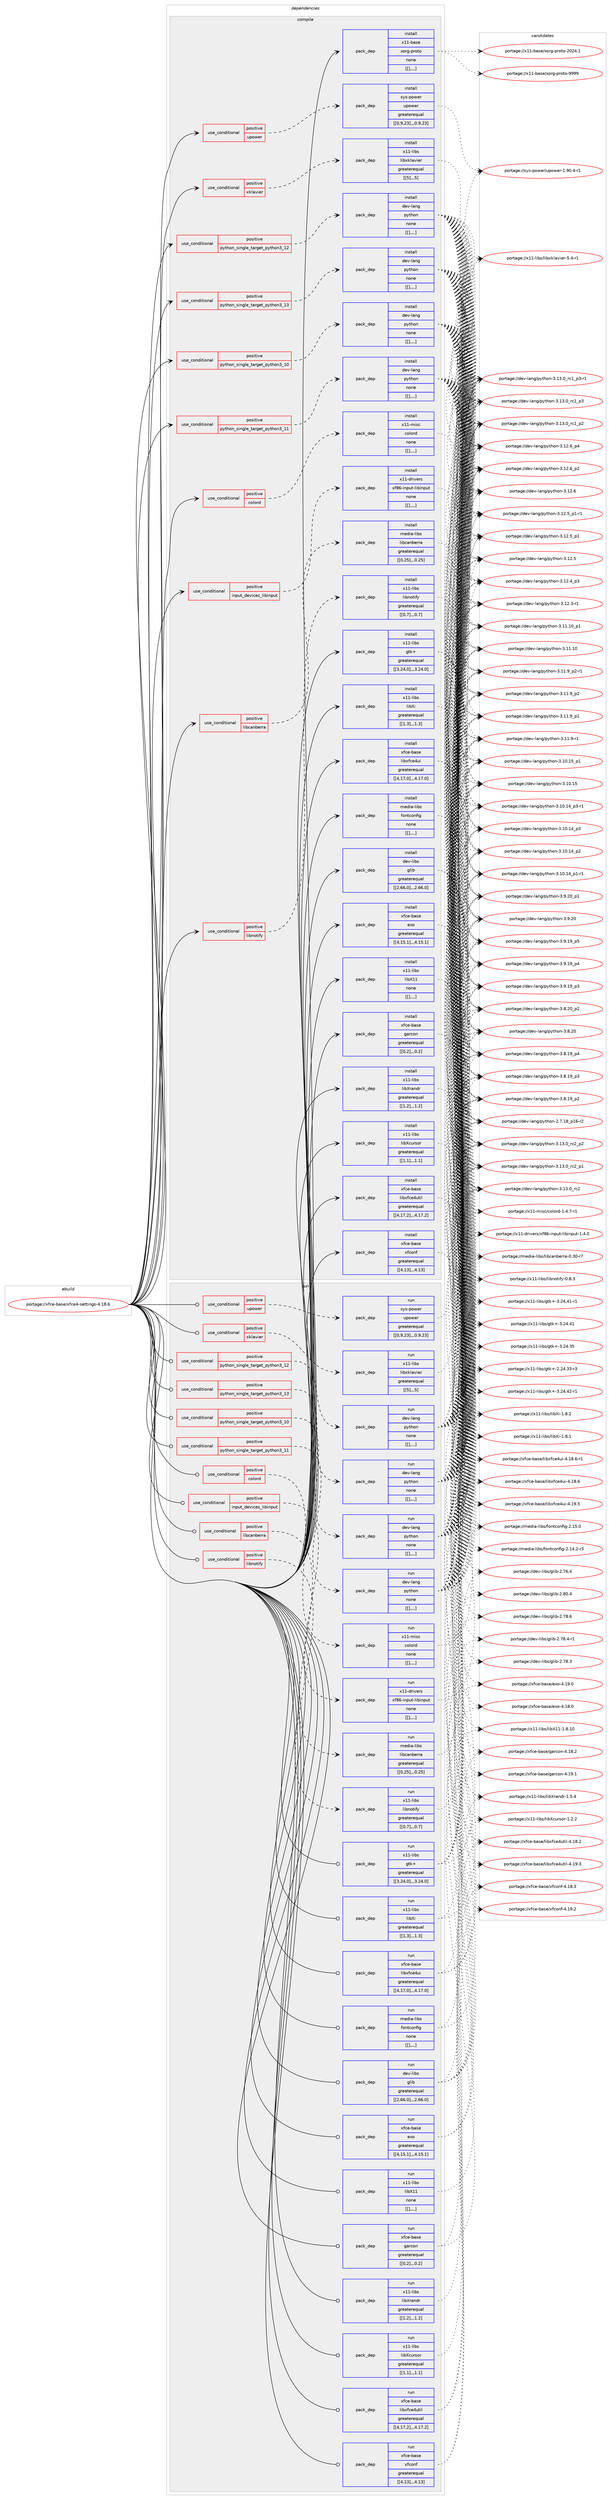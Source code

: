 digraph prolog {

# *************
# Graph options
# *************

newrank=true;
concentrate=true;
compound=true;
graph [rankdir=LR,fontname=Helvetica,fontsize=10,ranksep=1.5];#, ranksep=2.5, nodesep=0.2];
edge  [arrowhead=vee];
node  [fontname=Helvetica,fontsize=10];

# **********
# The ebuild
# **********

subgraph cluster_leftcol {
color=gray;
label=<<i>ebuild</i>>;
id [label="portage://xfce-base/xfce4-settings-4.18.6", color=red, width=4, href="../xfce-base/xfce4-settings-4.18.6.svg"];
}

# ****************
# The dependencies
# ****************

subgraph cluster_midcol {
color=gray;
label=<<i>dependencies</i>>;
subgraph cluster_compile {
fillcolor="#eeeeee";
style=filled;
label=<<i>compile</i>>;
subgraph cond5776 {
dependency17689 [label=<<TABLE BORDER="0" CELLBORDER="1" CELLSPACING="0" CELLPADDING="4"><TR><TD ROWSPAN="3" CELLPADDING="10">use_conditional</TD></TR><TR><TD>positive</TD></TR><TR><TD>colord</TD></TR></TABLE>>, shape=none, color=red];
subgraph pack11712 {
dependency17690 [label=<<TABLE BORDER="0" CELLBORDER="1" CELLSPACING="0" CELLPADDING="4" WIDTH="220"><TR><TD ROWSPAN="6" CELLPADDING="30">pack_dep</TD></TR><TR><TD WIDTH="110">install</TD></TR><TR><TD>x11-misc</TD></TR><TR><TD>colord</TD></TR><TR><TD>none</TD></TR><TR><TD>[[],,,,]</TD></TR></TABLE>>, shape=none, color=blue];
}
dependency17689:e -> dependency17690:w [weight=20,style="dashed",arrowhead="vee"];
}
id:e -> dependency17689:w [weight=20,style="solid",arrowhead="vee"];
subgraph cond5777 {
dependency17691 [label=<<TABLE BORDER="0" CELLBORDER="1" CELLSPACING="0" CELLPADDING="4"><TR><TD ROWSPAN="3" CELLPADDING="10">use_conditional</TD></TR><TR><TD>positive</TD></TR><TR><TD>input_devices_libinput</TD></TR></TABLE>>, shape=none, color=red];
subgraph pack11713 {
dependency17692 [label=<<TABLE BORDER="0" CELLBORDER="1" CELLSPACING="0" CELLPADDING="4" WIDTH="220"><TR><TD ROWSPAN="6" CELLPADDING="30">pack_dep</TD></TR><TR><TD WIDTH="110">install</TD></TR><TR><TD>x11-drivers</TD></TR><TR><TD>xf86-input-libinput</TD></TR><TR><TD>none</TD></TR><TR><TD>[[],,,,]</TD></TR></TABLE>>, shape=none, color=blue];
}
dependency17691:e -> dependency17692:w [weight=20,style="dashed",arrowhead="vee"];
}
id:e -> dependency17691:w [weight=20,style="solid",arrowhead="vee"];
subgraph cond5778 {
dependency17693 [label=<<TABLE BORDER="0" CELLBORDER="1" CELLSPACING="0" CELLPADDING="4"><TR><TD ROWSPAN="3" CELLPADDING="10">use_conditional</TD></TR><TR><TD>positive</TD></TR><TR><TD>libcanberra</TD></TR></TABLE>>, shape=none, color=red];
subgraph pack11714 {
dependency17694 [label=<<TABLE BORDER="0" CELLBORDER="1" CELLSPACING="0" CELLPADDING="4" WIDTH="220"><TR><TD ROWSPAN="6" CELLPADDING="30">pack_dep</TD></TR><TR><TD WIDTH="110">install</TD></TR><TR><TD>media-libs</TD></TR><TR><TD>libcanberra</TD></TR><TR><TD>greaterequal</TD></TR><TR><TD>[[0,25],,,0.25]</TD></TR></TABLE>>, shape=none, color=blue];
}
dependency17693:e -> dependency17694:w [weight=20,style="dashed",arrowhead="vee"];
}
id:e -> dependency17693:w [weight=20,style="solid",arrowhead="vee"];
subgraph cond5779 {
dependency17695 [label=<<TABLE BORDER="0" CELLBORDER="1" CELLSPACING="0" CELLPADDING="4"><TR><TD ROWSPAN="3" CELLPADDING="10">use_conditional</TD></TR><TR><TD>positive</TD></TR><TR><TD>libnotify</TD></TR></TABLE>>, shape=none, color=red];
subgraph pack11715 {
dependency17696 [label=<<TABLE BORDER="0" CELLBORDER="1" CELLSPACING="0" CELLPADDING="4" WIDTH="220"><TR><TD ROWSPAN="6" CELLPADDING="30">pack_dep</TD></TR><TR><TD WIDTH="110">install</TD></TR><TR><TD>x11-libs</TD></TR><TR><TD>libnotify</TD></TR><TR><TD>greaterequal</TD></TR><TR><TD>[[0,7],,,0.7]</TD></TR></TABLE>>, shape=none, color=blue];
}
dependency17695:e -> dependency17696:w [weight=20,style="dashed",arrowhead="vee"];
}
id:e -> dependency17695:w [weight=20,style="solid",arrowhead="vee"];
subgraph cond5780 {
dependency17697 [label=<<TABLE BORDER="0" CELLBORDER="1" CELLSPACING="0" CELLPADDING="4"><TR><TD ROWSPAN="3" CELLPADDING="10">use_conditional</TD></TR><TR><TD>positive</TD></TR><TR><TD>python_single_target_python3_10</TD></TR></TABLE>>, shape=none, color=red];
subgraph pack11716 {
dependency17698 [label=<<TABLE BORDER="0" CELLBORDER="1" CELLSPACING="0" CELLPADDING="4" WIDTH="220"><TR><TD ROWSPAN="6" CELLPADDING="30">pack_dep</TD></TR><TR><TD WIDTH="110">install</TD></TR><TR><TD>dev-lang</TD></TR><TR><TD>python</TD></TR><TR><TD>none</TD></TR><TR><TD>[[],,,,]</TD></TR></TABLE>>, shape=none, color=blue];
}
dependency17697:e -> dependency17698:w [weight=20,style="dashed",arrowhead="vee"];
}
id:e -> dependency17697:w [weight=20,style="solid",arrowhead="vee"];
subgraph cond5781 {
dependency17699 [label=<<TABLE BORDER="0" CELLBORDER="1" CELLSPACING="0" CELLPADDING="4"><TR><TD ROWSPAN="3" CELLPADDING="10">use_conditional</TD></TR><TR><TD>positive</TD></TR><TR><TD>python_single_target_python3_11</TD></TR></TABLE>>, shape=none, color=red];
subgraph pack11717 {
dependency17700 [label=<<TABLE BORDER="0" CELLBORDER="1" CELLSPACING="0" CELLPADDING="4" WIDTH="220"><TR><TD ROWSPAN="6" CELLPADDING="30">pack_dep</TD></TR><TR><TD WIDTH="110">install</TD></TR><TR><TD>dev-lang</TD></TR><TR><TD>python</TD></TR><TR><TD>none</TD></TR><TR><TD>[[],,,,]</TD></TR></TABLE>>, shape=none, color=blue];
}
dependency17699:e -> dependency17700:w [weight=20,style="dashed",arrowhead="vee"];
}
id:e -> dependency17699:w [weight=20,style="solid",arrowhead="vee"];
subgraph cond5782 {
dependency17701 [label=<<TABLE BORDER="0" CELLBORDER="1" CELLSPACING="0" CELLPADDING="4"><TR><TD ROWSPAN="3" CELLPADDING="10">use_conditional</TD></TR><TR><TD>positive</TD></TR><TR><TD>python_single_target_python3_12</TD></TR></TABLE>>, shape=none, color=red];
subgraph pack11718 {
dependency17702 [label=<<TABLE BORDER="0" CELLBORDER="1" CELLSPACING="0" CELLPADDING="4" WIDTH="220"><TR><TD ROWSPAN="6" CELLPADDING="30">pack_dep</TD></TR><TR><TD WIDTH="110">install</TD></TR><TR><TD>dev-lang</TD></TR><TR><TD>python</TD></TR><TR><TD>none</TD></TR><TR><TD>[[],,,,]</TD></TR></TABLE>>, shape=none, color=blue];
}
dependency17701:e -> dependency17702:w [weight=20,style="dashed",arrowhead="vee"];
}
id:e -> dependency17701:w [weight=20,style="solid",arrowhead="vee"];
subgraph cond5783 {
dependency17703 [label=<<TABLE BORDER="0" CELLBORDER="1" CELLSPACING="0" CELLPADDING="4"><TR><TD ROWSPAN="3" CELLPADDING="10">use_conditional</TD></TR><TR><TD>positive</TD></TR><TR><TD>python_single_target_python3_13</TD></TR></TABLE>>, shape=none, color=red];
subgraph pack11719 {
dependency17704 [label=<<TABLE BORDER="0" CELLBORDER="1" CELLSPACING="0" CELLPADDING="4" WIDTH="220"><TR><TD ROWSPAN="6" CELLPADDING="30">pack_dep</TD></TR><TR><TD WIDTH="110">install</TD></TR><TR><TD>dev-lang</TD></TR><TR><TD>python</TD></TR><TR><TD>none</TD></TR><TR><TD>[[],,,,]</TD></TR></TABLE>>, shape=none, color=blue];
}
dependency17703:e -> dependency17704:w [weight=20,style="dashed",arrowhead="vee"];
}
id:e -> dependency17703:w [weight=20,style="solid",arrowhead="vee"];
subgraph cond5784 {
dependency17705 [label=<<TABLE BORDER="0" CELLBORDER="1" CELLSPACING="0" CELLPADDING="4"><TR><TD ROWSPAN="3" CELLPADDING="10">use_conditional</TD></TR><TR><TD>positive</TD></TR><TR><TD>upower</TD></TR></TABLE>>, shape=none, color=red];
subgraph pack11720 {
dependency17706 [label=<<TABLE BORDER="0" CELLBORDER="1" CELLSPACING="0" CELLPADDING="4" WIDTH="220"><TR><TD ROWSPAN="6" CELLPADDING="30">pack_dep</TD></TR><TR><TD WIDTH="110">install</TD></TR><TR><TD>sys-power</TD></TR><TR><TD>upower</TD></TR><TR><TD>greaterequal</TD></TR><TR><TD>[[0,9,23],,,0.9.23]</TD></TR></TABLE>>, shape=none, color=blue];
}
dependency17705:e -> dependency17706:w [weight=20,style="dashed",arrowhead="vee"];
}
id:e -> dependency17705:w [weight=20,style="solid",arrowhead="vee"];
subgraph cond5785 {
dependency17707 [label=<<TABLE BORDER="0" CELLBORDER="1" CELLSPACING="0" CELLPADDING="4"><TR><TD ROWSPAN="3" CELLPADDING="10">use_conditional</TD></TR><TR><TD>positive</TD></TR><TR><TD>xklavier</TD></TR></TABLE>>, shape=none, color=red];
subgraph pack11721 {
dependency17708 [label=<<TABLE BORDER="0" CELLBORDER="1" CELLSPACING="0" CELLPADDING="4" WIDTH="220"><TR><TD ROWSPAN="6" CELLPADDING="30">pack_dep</TD></TR><TR><TD WIDTH="110">install</TD></TR><TR><TD>x11-libs</TD></TR><TR><TD>libxklavier</TD></TR><TR><TD>greaterequal</TD></TR><TR><TD>[[5],,,5]</TD></TR></TABLE>>, shape=none, color=blue];
}
dependency17707:e -> dependency17708:w [weight=20,style="dashed",arrowhead="vee"];
}
id:e -> dependency17707:w [weight=20,style="solid",arrowhead="vee"];
subgraph pack11722 {
dependency17709 [label=<<TABLE BORDER="0" CELLBORDER="1" CELLSPACING="0" CELLPADDING="4" WIDTH="220"><TR><TD ROWSPAN="6" CELLPADDING="30">pack_dep</TD></TR><TR><TD WIDTH="110">install</TD></TR><TR><TD>dev-libs</TD></TR><TR><TD>glib</TD></TR><TR><TD>greaterequal</TD></TR><TR><TD>[[2,66,0],,,2.66.0]</TD></TR></TABLE>>, shape=none, color=blue];
}
id:e -> dependency17709:w [weight=20,style="solid",arrowhead="vee"];
subgraph pack11723 {
dependency17710 [label=<<TABLE BORDER="0" CELLBORDER="1" CELLSPACING="0" CELLPADDING="4" WIDTH="220"><TR><TD ROWSPAN="6" CELLPADDING="30">pack_dep</TD></TR><TR><TD WIDTH="110">install</TD></TR><TR><TD>media-libs</TD></TR><TR><TD>fontconfig</TD></TR><TR><TD>none</TD></TR><TR><TD>[[],,,,]</TD></TR></TABLE>>, shape=none, color=blue];
}
id:e -> dependency17710:w [weight=20,style="solid",arrowhead="vee"];
subgraph pack11724 {
dependency17711 [label=<<TABLE BORDER="0" CELLBORDER="1" CELLSPACING="0" CELLPADDING="4" WIDTH="220"><TR><TD ROWSPAN="6" CELLPADDING="30">pack_dep</TD></TR><TR><TD WIDTH="110">install</TD></TR><TR><TD>x11-base</TD></TR><TR><TD>xorg-proto</TD></TR><TR><TD>none</TD></TR><TR><TD>[[],,,,]</TD></TR></TABLE>>, shape=none, color=blue];
}
id:e -> dependency17711:w [weight=20,style="solid",arrowhead="vee"];
subgraph pack11725 {
dependency17712 [label=<<TABLE BORDER="0" CELLBORDER="1" CELLSPACING="0" CELLPADDING="4" WIDTH="220"><TR><TD ROWSPAN="6" CELLPADDING="30">pack_dep</TD></TR><TR><TD WIDTH="110">install</TD></TR><TR><TD>x11-libs</TD></TR><TR><TD>gtk+</TD></TR><TR><TD>greaterequal</TD></TR><TR><TD>[[3,24,0],,,3.24.0]</TD></TR></TABLE>>, shape=none, color=blue];
}
id:e -> dependency17712:w [weight=20,style="solid",arrowhead="vee"];
subgraph pack11726 {
dependency17713 [label=<<TABLE BORDER="0" CELLBORDER="1" CELLSPACING="0" CELLPADDING="4" WIDTH="220"><TR><TD ROWSPAN="6" CELLPADDING="30">pack_dep</TD></TR><TR><TD WIDTH="110">install</TD></TR><TR><TD>x11-libs</TD></TR><TR><TD>libX11</TD></TR><TR><TD>none</TD></TR><TR><TD>[[],,,,]</TD></TR></TABLE>>, shape=none, color=blue];
}
id:e -> dependency17713:w [weight=20,style="solid",arrowhead="vee"];
subgraph pack11727 {
dependency17714 [label=<<TABLE BORDER="0" CELLBORDER="1" CELLSPACING="0" CELLPADDING="4" WIDTH="220"><TR><TD ROWSPAN="6" CELLPADDING="30">pack_dep</TD></TR><TR><TD WIDTH="110">install</TD></TR><TR><TD>x11-libs</TD></TR><TR><TD>libXcursor</TD></TR><TR><TD>greaterequal</TD></TR><TR><TD>[[1,1],,,1.1]</TD></TR></TABLE>>, shape=none, color=blue];
}
id:e -> dependency17714:w [weight=20,style="solid",arrowhead="vee"];
subgraph pack11728 {
dependency17715 [label=<<TABLE BORDER="0" CELLBORDER="1" CELLSPACING="0" CELLPADDING="4" WIDTH="220"><TR><TD ROWSPAN="6" CELLPADDING="30">pack_dep</TD></TR><TR><TD WIDTH="110">install</TD></TR><TR><TD>x11-libs</TD></TR><TR><TD>libXi</TD></TR><TR><TD>greaterequal</TD></TR><TR><TD>[[1,3],,,1.3]</TD></TR></TABLE>>, shape=none, color=blue];
}
id:e -> dependency17715:w [weight=20,style="solid",arrowhead="vee"];
subgraph pack11729 {
dependency17716 [label=<<TABLE BORDER="0" CELLBORDER="1" CELLSPACING="0" CELLPADDING="4" WIDTH="220"><TR><TD ROWSPAN="6" CELLPADDING="30">pack_dep</TD></TR><TR><TD WIDTH="110">install</TD></TR><TR><TD>x11-libs</TD></TR><TR><TD>libXrandr</TD></TR><TR><TD>greaterequal</TD></TR><TR><TD>[[1,2],,,1.2]</TD></TR></TABLE>>, shape=none, color=blue];
}
id:e -> dependency17716:w [weight=20,style="solid",arrowhead="vee"];
subgraph pack11730 {
dependency17717 [label=<<TABLE BORDER="0" CELLBORDER="1" CELLSPACING="0" CELLPADDING="4" WIDTH="220"><TR><TD ROWSPAN="6" CELLPADDING="30">pack_dep</TD></TR><TR><TD WIDTH="110">install</TD></TR><TR><TD>xfce-base</TD></TR><TR><TD>exo</TD></TR><TR><TD>greaterequal</TD></TR><TR><TD>[[4,15,1],,,4.15.1]</TD></TR></TABLE>>, shape=none, color=blue];
}
id:e -> dependency17717:w [weight=20,style="solid",arrowhead="vee"];
subgraph pack11731 {
dependency17718 [label=<<TABLE BORDER="0" CELLBORDER="1" CELLSPACING="0" CELLPADDING="4" WIDTH="220"><TR><TD ROWSPAN="6" CELLPADDING="30">pack_dep</TD></TR><TR><TD WIDTH="110">install</TD></TR><TR><TD>xfce-base</TD></TR><TR><TD>garcon</TD></TR><TR><TD>greaterequal</TD></TR><TR><TD>[[0,2],,,0.2]</TD></TR></TABLE>>, shape=none, color=blue];
}
id:e -> dependency17718:w [weight=20,style="solid",arrowhead="vee"];
subgraph pack11732 {
dependency17719 [label=<<TABLE BORDER="0" CELLBORDER="1" CELLSPACING="0" CELLPADDING="4" WIDTH="220"><TR><TD ROWSPAN="6" CELLPADDING="30">pack_dep</TD></TR><TR><TD WIDTH="110">install</TD></TR><TR><TD>xfce-base</TD></TR><TR><TD>libxfce4ui</TD></TR><TR><TD>greaterequal</TD></TR><TR><TD>[[4,17,0],,,4.17.0]</TD></TR></TABLE>>, shape=none, color=blue];
}
id:e -> dependency17719:w [weight=20,style="solid",arrowhead="vee"];
subgraph pack11733 {
dependency17720 [label=<<TABLE BORDER="0" CELLBORDER="1" CELLSPACING="0" CELLPADDING="4" WIDTH="220"><TR><TD ROWSPAN="6" CELLPADDING="30">pack_dep</TD></TR><TR><TD WIDTH="110">install</TD></TR><TR><TD>xfce-base</TD></TR><TR><TD>libxfce4util</TD></TR><TR><TD>greaterequal</TD></TR><TR><TD>[[4,17,2],,,4.17.2]</TD></TR></TABLE>>, shape=none, color=blue];
}
id:e -> dependency17720:w [weight=20,style="solid",arrowhead="vee"];
subgraph pack11734 {
dependency17721 [label=<<TABLE BORDER="0" CELLBORDER="1" CELLSPACING="0" CELLPADDING="4" WIDTH="220"><TR><TD ROWSPAN="6" CELLPADDING="30">pack_dep</TD></TR><TR><TD WIDTH="110">install</TD></TR><TR><TD>xfce-base</TD></TR><TR><TD>xfconf</TD></TR><TR><TD>greaterequal</TD></TR><TR><TD>[[4,13],,,4.13]</TD></TR></TABLE>>, shape=none, color=blue];
}
id:e -> dependency17721:w [weight=20,style="solid",arrowhead="vee"];
}
subgraph cluster_compileandrun {
fillcolor="#eeeeee";
style=filled;
label=<<i>compile and run</i>>;
}
subgraph cluster_run {
fillcolor="#eeeeee";
style=filled;
label=<<i>run</i>>;
subgraph cond5786 {
dependency17722 [label=<<TABLE BORDER="0" CELLBORDER="1" CELLSPACING="0" CELLPADDING="4"><TR><TD ROWSPAN="3" CELLPADDING="10">use_conditional</TD></TR><TR><TD>positive</TD></TR><TR><TD>colord</TD></TR></TABLE>>, shape=none, color=red];
subgraph pack11735 {
dependency17723 [label=<<TABLE BORDER="0" CELLBORDER="1" CELLSPACING="0" CELLPADDING="4" WIDTH="220"><TR><TD ROWSPAN="6" CELLPADDING="30">pack_dep</TD></TR><TR><TD WIDTH="110">run</TD></TR><TR><TD>x11-misc</TD></TR><TR><TD>colord</TD></TR><TR><TD>none</TD></TR><TR><TD>[[],,,,]</TD></TR></TABLE>>, shape=none, color=blue];
}
dependency17722:e -> dependency17723:w [weight=20,style="dashed",arrowhead="vee"];
}
id:e -> dependency17722:w [weight=20,style="solid",arrowhead="odot"];
subgraph cond5787 {
dependency17724 [label=<<TABLE BORDER="0" CELLBORDER="1" CELLSPACING="0" CELLPADDING="4"><TR><TD ROWSPAN="3" CELLPADDING="10">use_conditional</TD></TR><TR><TD>positive</TD></TR><TR><TD>input_devices_libinput</TD></TR></TABLE>>, shape=none, color=red];
subgraph pack11736 {
dependency17725 [label=<<TABLE BORDER="0" CELLBORDER="1" CELLSPACING="0" CELLPADDING="4" WIDTH="220"><TR><TD ROWSPAN="6" CELLPADDING="30">pack_dep</TD></TR><TR><TD WIDTH="110">run</TD></TR><TR><TD>x11-drivers</TD></TR><TR><TD>xf86-input-libinput</TD></TR><TR><TD>none</TD></TR><TR><TD>[[],,,,]</TD></TR></TABLE>>, shape=none, color=blue];
}
dependency17724:e -> dependency17725:w [weight=20,style="dashed",arrowhead="vee"];
}
id:e -> dependency17724:w [weight=20,style="solid",arrowhead="odot"];
subgraph cond5788 {
dependency17726 [label=<<TABLE BORDER="0" CELLBORDER="1" CELLSPACING="0" CELLPADDING="4"><TR><TD ROWSPAN="3" CELLPADDING="10">use_conditional</TD></TR><TR><TD>positive</TD></TR><TR><TD>libcanberra</TD></TR></TABLE>>, shape=none, color=red];
subgraph pack11737 {
dependency17727 [label=<<TABLE BORDER="0" CELLBORDER="1" CELLSPACING="0" CELLPADDING="4" WIDTH="220"><TR><TD ROWSPAN="6" CELLPADDING="30">pack_dep</TD></TR><TR><TD WIDTH="110">run</TD></TR><TR><TD>media-libs</TD></TR><TR><TD>libcanberra</TD></TR><TR><TD>greaterequal</TD></TR><TR><TD>[[0,25],,,0.25]</TD></TR></TABLE>>, shape=none, color=blue];
}
dependency17726:e -> dependency17727:w [weight=20,style="dashed",arrowhead="vee"];
}
id:e -> dependency17726:w [weight=20,style="solid",arrowhead="odot"];
subgraph cond5789 {
dependency17728 [label=<<TABLE BORDER="0" CELLBORDER="1" CELLSPACING="0" CELLPADDING="4"><TR><TD ROWSPAN="3" CELLPADDING="10">use_conditional</TD></TR><TR><TD>positive</TD></TR><TR><TD>libnotify</TD></TR></TABLE>>, shape=none, color=red];
subgraph pack11738 {
dependency17729 [label=<<TABLE BORDER="0" CELLBORDER="1" CELLSPACING="0" CELLPADDING="4" WIDTH="220"><TR><TD ROWSPAN="6" CELLPADDING="30">pack_dep</TD></TR><TR><TD WIDTH="110">run</TD></TR><TR><TD>x11-libs</TD></TR><TR><TD>libnotify</TD></TR><TR><TD>greaterequal</TD></TR><TR><TD>[[0,7],,,0.7]</TD></TR></TABLE>>, shape=none, color=blue];
}
dependency17728:e -> dependency17729:w [weight=20,style="dashed",arrowhead="vee"];
}
id:e -> dependency17728:w [weight=20,style="solid",arrowhead="odot"];
subgraph cond5790 {
dependency17730 [label=<<TABLE BORDER="0" CELLBORDER="1" CELLSPACING="0" CELLPADDING="4"><TR><TD ROWSPAN="3" CELLPADDING="10">use_conditional</TD></TR><TR><TD>positive</TD></TR><TR><TD>python_single_target_python3_10</TD></TR></TABLE>>, shape=none, color=red];
subgraph pack11739 {
dependency17731 [label=<<TABLE BORDER="0" CELLBORDER="1" CELLSPACING="0" CELLPADDING="4" WIDTH="220"><TR><TD ROWSPAN="6" CELLPADDING="30">pack_dep</TD></TR><TR><TD WIDTH="110">run</TD></TR><TR><TD>dev-lang</TD></TR><TR><TD>python</TD></TR><TR><TD>none</TD></TR><TR><TD>[[],,,,]</TD></TR></TABLE>>, shape=none, color=blue];
}
dependency17730:e -> dependency17731:w [weight=20,style="dashed",arrowhead="vee"];
}
id:e -> dependency17730:w [weight=20,style="solid",arrowhead="odot"];
subgraph cond5791 {
dependency17732 [label=<<TABLE BORDER="0" CELLBORDER="1" CELLSPACING="0" CELLPADDING="4"><TR><TD ROWSPAN="3" CELLPADDING="10">use_conditional</TD></TR><TR><TD>positive</TD></TR><TR><TD>python_single_target_python3_11</TD></TR></TABLE>>, shape=none, color=red];
subgraph pack11740 {
dependency17733 [label=<<TABLE BORDER="0" CELLBORDER="1" CELLSPACING="0" CELLPADDING="4" WIDTH="220"><TR><TD ROWSPAN="6" CELLPADDING="30">pack_dep</TD></TR><TR><TD WIDTH="110">run</TD></TR><TR><TD>dev-lang</TD></TR><TR><TD>python</TD></TR><TR><TD>none</TD></TR><TR><TD>[[],,,,]</TD></TR></TABLE>>, shape=none, color=blue];
}
dependency17732:e -> dependency17733:w [weight=20,style="dashed",arrowhead="vee"];
}
id:e -> dependency17732:w [weight=20,style="solid",arrowhead="odot"];
subgraph cond5792 {
dependency17734 [label=<<TABLE BORDER="0" CELLBORDER="1" CELLSPACING="0" CELLPADDING="4"><TR><TD ROWSPAN="3" CELLPADDING="10">use_conditional</TD></TR><TR><TD>positive</TD></TR><TR><TD>python_single_target_python3_12</TD></TR></TABLE>>, shape=none, color=red];
subgraph pack11741 {
dependency17735 [label=<<TABLE BORDER="0" CELLBORDER="1" CELLSPACING="0" CELLPADDING="4" WIDTH="220"><TR><TD ROWSPAN="6" CELLPADDING="30">pack_dep</TD></TR><TR><TD WIDTH="110">run</TD></TR><TR><TD>dev-lang</TD></TR><TR><TD>python</TD></TR><TR><TD>none</TD></TR><TR><TD>[[],,,,]</TD></TR></TABLE>>, shape=none, color=blue];
}
dependency17734:e -> dependency17735:w [weight=20,style="dashed",arrowhead="vee"];
}
id:e -> dependency17734:w [weight=20,style="solid",arrowhead="odot"];
subgraph cond5793 {
dependency17736 [label=<<TABLE BORDER="0" CELLBORDER="1" CELLSPACING="0" CELLPADDING="4"><TR><TD ROWSPAN="3" CELLPADDING="10">use_conditional</TD></TR><TR><TD>positive</TD></TR><TR><TD>python_single_target_python3_13</TD></TR></TABLE>>, shape=none, color=red];
subgraph pack11742 {
dependency17737 [label=<<TABLE BORDER="0" CELLBORDER="1" CELLSPACING="0" CELLPADDING="4" WIDTH="220"><TR><TD ROWSPAN="6" CELLPADDING="30">pack_dep</TD></TR><TR><TD WIDTH="110">run</TD></TR><TR><TD>dev-lang</TD></TR><TR><TD>python</TD></TR><TR><TD>none</TD></TR><TR><TD>[[],,,,]</TD></TR></TABLE>>, shape=none, color=blue];
}
dependency17736:e -> dependency17737:w [weight=20,style="dashed",arrowhead="vee"];
}
id:e -> dependency17736:w [weight=20,style="solid",arrowhead="odot"];
subgraph cond5794 {
dependency17738 [label=<<TABLE BORDER="0" CELLBORDER="1" CELLSPACING="0" CELLPADDING="4"><TR><TD ROWSPAN="3" CELLPADDING="10">use_conditional</TD></TR><TR><TD>positive</TD></TR><TR><TD>upower</TD></TR></TABLE>>, shape=none, color=red];
subgraph pack11743 {
dependency17739 [label=<<TABLE BORDER="0" CELLBORDER="1" CELLSPACING="0" CELLPADDING="4" WIDTH="220"><TR><TD ROWSPAN="6" CELLPADDING="30">pack_dep</TD></TR><TR><TD WIDTH="110">run</TD></TR><TR><TD>sys-power</TD></TR><TR><TD>upower</TD></TR><TR><TD>greaterequal</TD></TR><TR><TD>[[0,9,23],,,0.9.23]</TD></TR></TABLE>>, shape=none, color=blue];
}
dependency17738:e -> dependency17739:w [weight=20,style="dashed",arrowhead="vee"];
}
id:e -> dependency17738:w [weight=20,style="solid",arrowhead="odot"];
subgraph cond5795 {
dependency17740 [label=<<TABLE BORDER="0" CELLBORDER="1" CELLSPACING="0" CELLPADDING="4"><TR><TD ROWSPAN="3" CELLPADDING="10">use_conditional</TD></TR><TR><TD>positive</TD></TR><TR><TD>xklavier</TD></TR></TABLE>>, shape=none, color=red];
subgraph pack11744 {
dependency17741 [label=<<TABLE BORDER="0" CELLBORDER="1" CELLSPACING="0" CELLPADDING="4" WIDTH="220"><TR><TD ROWSPAN="6" CELLPADDING="30">pack_dep</TD></TR><TR><TD WIDTH="110">run</TD></TR><TR><TD>x11-libs</TD></TR><TR><TD>libxklavier</TD></TR><TR><TD>greaterequal</TD></TR><TR><TD>[[5],,,5]</TD></TR></TABLE>>, shape=none, color=blue];
}
dependency17740:e -> dependency17741:w [weight=20,style="dashed",arrowhead="vee"];
}
id:e -> dependency17740:w [weight=20,style="solid",arrowhead="odot"];
subgraph pack11745 {
dependency17742 [label=<<TABLE BORDER="0" CELLBORDER="1" CELLSPACING="0" CELLPADDING="4" WIDTH="220"><TR><TD ROWSPAN="6" CELLPADDING="30">pack_dep</TD></TR><TR><TD WIDTH="110">run</TD></TR><TR><TD>dev-libs</TD></TR><TR><TD>glib</TD></TR><TR><TD>greaterequal</TD></TR><TR><TD>[[2,66,0],,,2.66.0]</TD></TR></TABLE>>, shape=none, color=blue];
}
id:e -> dependency17742:w [weight=20,style="solid",arrowhead="odot"];
subgraph pack11746 {
dependency17743 [label=<<TABLE BORDER="0" CELLBORDER="1" CELLSPACING="0" CELLPADDING="4" WIDTH="220"><TR><TD ROWSPAN="6" CELLPADDING="30">pack_dep</TD></TR><TR><TD WIDTH="110">run</TD></TR><TR><TD>media-libs</TD></TR><TR><TD>fontconfig</TD></TR><TR><TD>none</TD></TR><TR><TD>[[],,,,]</TD></TR></TABLE>>, shape=none, color=blue];
}
id:e -> dependency17743:w [weight=20,style="solid",arrowhead="odot"];
subgraph pack11747 {
dependency17744 [label=<<TABLE BORDER="0" CELLBORDER="1" CELLSPACING="0" CELLPADDING="4" WIDTH="220"><TR><TD ROWSPAN="6" CELLPADDING="30">pack_dep</TD></TR><TR><TD WIDTH="110">run</TD></TR><TR><TD>x11-libs</TD></TR><TR><TD>gtk+</TD></TR><TR><TD>greaterequal</TD></TR><TR><TD>[[3,24,0],,,3.24.0]</TD></TR></TABLE>>, shape=none, color=blue];
}
id:e -> dependency17744:w [weight=20,style="solid",arrowhead="odot"];
subgraph pack11748 {
dependency17745 [label=<<TABLE BORDER="0" CELLBORDER="1" CELLSPACING="0" CELLPADDING="4" WIDTH="220"><TR><TD ROWSPAN="6" CELLPADDING="30">pack_dep</TD></TR><TR><TD WIDTH="110">run</TD></TR><TR><TD>x11-libs</TD></TR><TR><TD>libX11</TD></TR><TR><TD>none</TD></TR><TR><TD>[[],,,,]</TD></TR></TABLE>>, shape=none, color=blue];
}
id:e -> dependency17745:w [weight=20,style="solid",arrowhead="odot"];
subgraph pack11749 {
dependency17746 [label=<<TABLE BORDER="0" CELLBORDER="1" CELLSPACING="0" CELLPADDING="4" WIDTH="220"><TR><TD ROWSPAN="6" CELLPADDING="30">pack_dep</TD></TR><TR><TD WIDTH="110">run</TD></TR><TR><TD>x11-libs</TD></TR><TR><TD>libXcursor</TD></TR><TR><TD>greaterequal</TD></TR><TR><TD>[[1,1],,,1.1]</TD></TR></TABLE>>, shape=none, color=blue];
}
id:e -> dependency17746:w [weight=20,style="solid",arrowhead="odot"];
subgraph pack11750 {
dependency17747 [label=<<TABLE BORDER="0" CELLBORDER="1" CELLSPACING="0" CELLPADDING="4" WIDTH="220"><TR><TD ROWSPAN="6" CELLPADDING="30">pack_dep</TD></TR><TR><TD WIDTH="110">run</TD></TR><TR><TD>x11-libs</TD></TR><TR><TD>libXi</TD></TR><TR><TD>greaterequal</TD></TR><TR><TD>[[1,3],,,1.3]</TD></TR></TABLE>>, shape=none, color=blue];
}
id:e -> dependency17747:w [weight=20,style="solid",arrowhead="odot"];
subgraph pack11751 {
dependency17748 [label=<<TABLE BORDER="0" CELLBORDER="1" CELLSPACING="0" CELLPADDING="4" WIDTH="220"><TR><TD ROWSPAN="6" CELLPADDING="30">pack_dep</TD></TR><TR><TD WIDTH="110">run</TD></TR><TR><TD>x11-libs</TD></TR><TR><TD>libXrandr</TD></TR><TR><TD>greaterequal</TD></TR><TR><TD>[[1,2],,,1.2]</TD></TR></TABLE>>, shape=none, color=blue];
}
id:e -> dependency17748:w [weight=20,style="solid",arrowhead="odot"];
subgraph pack11752 {
dependency17749 [label=<<TABLE BORDER="0" CELLBORDER="1" CELLSPACING="0" CELLPADDING="4" WIDTH="220"><TR><TD ROWSPAN="6" CELLPADDING="30">pack_dep</TD></TR><TR><TD WIDTH="110">run</TD></TR><TR><TD>xfce-base</TD></TR><TR><TD>exo</TD></TR><TR><TD>greaterequal</TD></TR><TR><TD>[[4,15,1],,,4.15.1]</TD></TR></TABLE>>, shape=none, color=blue];
}
id:e -> dependency17749:w [weight=20,style="solid",arrowhead="odot"];
subgraph pack11753 {
dependency17750 [label=<<TABLE BORDER="0" CELLBORDER="1" CELLSPACING="0" CELLPADDING="4" WIDTH="220"><TR><TD ROWSPAN="6" CELLPADDING="30">pack_dep</TD></TR><TR><TD WIDTH="110">run</TD></TR><TR><TD>xfce-base</TD></TR><TR><TD>garcon</TD></TR><TR><TD>greaterequal</TD></TR><TR><TD>[[0,2],,,0.2]</TD></TR></TABLE>>, shape=none, color=blue];
}
id:e -> dependency17750:w [weight=20,style="solid",arrowhead="odot"];
subgraph pack11754 {
dependency17751 [label=<<TABLE BORDER="0" CELLBORDER="1" CELLSPACING="0" CELLPADDING="4" WIDTH="220"><TR><TD ROWSPAN="6" CELLPADDING="30">pack_dep</TD></TR><TR><TD WIDTH="110">run</TD></TR><TR><TD>xfce-base</TD></TR><TR><TD>libxfce4ui</TD></TR><TR><TD>greaterequal</TD></TR><TR><TD>[[4,17,0],,,4.17.0]</TD></TR></TABLE>>, shape=none, color=blue];
}
id:e -> dependency17751:w [weight=20,style="solid",arrowhead="odot"];
subgraph pack11755 {
dependency17752 [label=<<TABLE BORDER="0" CELLBORDER="1" CELLSPACING="0" CELLPADDING="4" WIDTH="220"><TR><TD ROWSPAN="6" CELLPADDING="30">pack_dep</TD></TR><TR><TD WIDTH="110">run</TD></TR><TR><TD>xfce-base</TD></TR><TR><TD>libxfce4util</TD></TR><TR><TD>greaterequal</TD></TR><TR><TD>[[4,17,2],,,4.17.2]</TD></TR></TABLE>>, shape=none, color=blue];
}
id:e -> dependency17752:w [weight=20,style="solid",arrowhead="odot"];
subgraph pack11756 {
dependency17753 [label=<<TABLE BORDER="0" CELLBORDER="1" CELLSPACING="0" CELLPADDING="4" WIDTH="220"><TR><TD ROWSPAN="6" CELLPADDING="30">pack_dep</TD></TR><TR><TD WIDTH="110">run</TD></TR><TR><TD>xfce-base</TD></TR><TR><TD>xfconf</TD></TR><TR><TD>greaterequal</TD></TR><TR><TD>[[4,13],,,4.13]</TD></TR></TABLE>>, shape=none, color=blue];
}
id:e -> dependency17753:w [weight=20,style="solid",arrowhead="odot"];
}
}

# **************
# The candidates
# **************

subgraph cluster_choices {
rank=same;
color=gray;
label=<<i>candidates</i>>;

subgraph choice11712 {
color=black;
nodesep=1;
choice1204949451091051159947991111081111141004549465246554511449 [label="portage://x11-misc/colord-1.4.7-r1", color=red, width=4,href="../x11-misc/colord-1.4.7-r1.svg"];
dependency17690:e -> choice1204949451091051159947991111081111141004549465246554511449:w [style=dotted,weight="100"];
}
subgraph choice11713 {
color=black;
nodesep=1;
choice120494945100114105118101114115471201025654451051101121171164510810598105110112117116454946524648 [label="portage://x11-drivers/xf86-input-libinput-1.4.0", color=red, width=4,href="../x11-drivers/xf86-input-libinput-1.4.0.svg"];
dependency17692:e -> choice120494945100114105118101114115471201025654451051101121171164510810598105110112117116454946524648:w [style=dotted,weight="100"];
}
subgraph choice11714 {
color=black;
nodesep=1;
choice10910110010597451081059811547108105989997110981011141149745484651484511455 [label="portage://media-libs/libcanberra-0.30-r7", color=red, width=4,href="../media-libs/libcanberra-0.30-r7.svg"];
dependency17694:e -> choice10910110010597451081059811547108105989997110981011141149745484651484511455:w [style=dotted,weight="100"];
}
subgraph choice11715 {
color=black;
nodesep=1;
choice120494945108105981154710810598110111116105102121454846564651 [label="portage://x11-libs/libnotify-0.8.3", color=red, width=4,href="../x11-libs/libnotify-0.8.3.svg"];
dependency17696:e -> choice120494945108105981154710810598110111116105102121454846564651:w [style=dotted,weight="100"];
}
subgraph choice11716 {
color=black;
nodesep=1;
choice100101118451089711010347112121116104111110455146495146489511499509511250 [label="portage://dev-lang/python-3.13.0_rc2_p2", color=red, width=4,href="../dev-lang/python-3.13.0_rc2_p2.svg"];
choice100101118451089711010347112121116104111110455146495146489511499509511249 [label="portage://dev-lang/python-3.13.0_rc2_p1", color=red, width=4,href="../dev-lang/python-3.13.0_rc2_p1.svg"];
choice10010111845108971101034711212111610411111045514649514648951149950 [label="portage://dev-lang/python-3.13.0_rc2", color=red, width=4,href="../dev-lang/python-3.13.0_rc2.svg"];
choice1001011184510897110103471121211161041111104551464951464895114994995112514511449 [label="portage://dev-lang/python-3.13.0_rc1_p3-r1", color=red, width=4,href="../dev-lang/python-3.13.0_rc1_p3-r1.svg"];
choice100101118451089711010347112121116104111110455146495146489511499499511251 [label="portage://dev-lang/python-3.13.0_rc1_p3", color=red, width=4,href="../dev-lang/python-3.13.0_rc1_p3.svg"];
choice100101118451089711010347112121116104111110455146495146489511499499511250 [label="portage://dev-lang/python-3.13.0_rc1_p2", color=red, width=4,href="../dev-lang/python-3.13.0_rc1_p2.svg"];
choice100101118451089711010347112121116104111110455146495046549511252 [label="portage://dev-lang/python-3.12.6_p4", color=red, width=4,href="../dev-lang/python-3.12.6_p4.svg"];
choice100101118451089711010347112121116104111110455146495046549511250 [label="portage://dev-lang/python-3.12.6_p2", color=red, width=4,href="../dev-lang/python-3.12.6_p2.svg"];
choice10010111845108971101034711212111610411111045514649504654 [label="portage://dev-lang/python-3.12.6", color=red, width=4,href="../dev-lang/python-3.12.6.svg"];
choice1001011184510897110103471121211161041111104551464950465395112494511449 [label="portage://dev-lang/python-3.12.5_p1-r1", color=red, width=4,href="../dev-lang/python-3.12.5_p1-r1.svg"];
choice100101118451089711010347112121116104111110455146495046539511249 [label="portage://dev-lang/python-3.12.5_p1", color=red, width=4,href="../dev-lang/python-3.12.5_p1.svg"];
choice10010111845108971101034711212111610411111045514649504653 [label="portage://dev-lang/python-3.12.5", color=red, width=4,href="../dev-lang/python-3.12.5.svg"];
choice100101118451089711010347112121116104111110455146495046529511251 [label="portage://dev-lang/python-3.12.4_p3", color=red, width=4,href="../dev-lang/python-3.12.4_p3.svg"];
choice100101118451089711010347112121116104111110455146495046514511449 [label="portage://dev-lang/python-3.12.3-r1", color=red, width=4,href="../dev-lang/python-3.12.3-r1.svg"];
choice10010111845108971101034711212111610411111045514649494649489511249 [label="portage://dev-lang/python-3.11.10_p1", color=red, width=4,href="../dev-lang/python-3.11.10_p1.svg"];
choice1001011184510897110103471121211161041111104551464949464948 [label="portage://dev-lang/python-3.11.10", color=red, width=4,href="../dev-lang/python-3.11.10.svg"];
choice1001011184510897110103471121211161041111104551464949465795112504511449 [label="portage://dev-lang/python-3.11.9_p2-r1", color=red, width=4,href="../dev-lang/python-3.11.9_p2-r1.svg"];
choice100101118451089711010347112121116104111110455146494946579511250 [label="portage://dev-lang/python-3.11.9_p2", color=red, width=4,href="../dev-lang/python-3.11.9_p2.svg"];
choice100101118451089711010347112121116104111110455146494946579511249 [label="portage://dev-lang/python-3.11.9_p1", color=red, width=4,href="../dev-lang/python-3.11.9_p1.svg"];
choice100101118451089711010347112121116104111110455146494946574511449 [label="portage://dev-lang/python-3.11.9-r1", color=red, width=4,href="../dev-lang/python-3.11.9-r1.svg"];
choice10010111845108971101034711212111610411111045514649484649539511249 [label="portage://dev-lang/python-3.10.15_p1", color=red, width=4,href="../dev-lang/python-3.10.15_p1.svg"];
choice1001011184510897110103471121211161041111104551464948464953 [label="portage://dev-lang/python-3.10.15", color=red, width=4,href="../dev-lang/python-3.10.15.svg"];
choice100101118451089711010347112121116104111110455146494846495295112514511449 [label="portage://dev-lang/python-3.10.14_p3-r1", color=red, width=4,href="../dev-lang/python-3.10.14_p3-r1.svg"];
choice10010111845108971101034711212111610411111045514649484649529511251 [label="portage://dev-lang/python-3.10.14_p3", color=red, width=4,href="../dev-lang/python-3.10.14_p3.svg"];
choice10010111845108971101034711212111610411111045514649484649529511250 [label="portage://dev-lang/python-3.10.14_p2", color=red, width=4,href="../dev-lang/python-3.10.14_p2.svg"];
choice100101118451089711010347112121116104111110455146494846495295112494511449 [label="portage://dev-lang/python-3.10.14_p1-r1", color=red, width=4,href="../dev-lang/python-3.10.14_p1-r1.svg"];
choice100101118451089711010347112121116104111110455146574650489511249 [label="portage://dev-lang/python-3.9.20_p1", color=red, width=4,href="../dev-lang/python-3.9.20_p1.svg"];
choice10010111845108971101034711212111610411111045514657465048 [label="portage://dev-lang/python-3.9.20", color=red, width=4,href="../dev-lang/python-3.9.20.svg"];
choice100101118451089711010347112121116104111110455146574649579511253 [label="portage://dev-lang/python-3.9.19_p5", color=red, width=4,href="../dev-lang/python-3.9.19_p5.svg"];
choice100101118451089711010347112121116104111110455146574649579511252 [label="portage://dev-lang/python-3.9.19_p4", color=red, width=4,href="../dev-lang/python-3.9.19_p4.svg"];
choice100101118451089711010347112121116104111110455146574649579511251 [label="portage://dev-lang/python-3.9.19_p3", color=red, width=4,href="../dev-lang/python-3.9.19_p3.svg"];
choice100101118451089711010347112121116104111110455146564650489511250 [label="portage://dev-lang/python-3.8.20_p2", color=red, width=4,href="../dev-lang/python-3.8.20_p2.svg"];
choice10010111845108971101034711212111610411111045514656465048 [label="portage://dev-lang/python-3.8.20", color=red, width=4,href="../dev-lang/python-3.8.20.svg"];
choice100101118451089711010347112121116104111110455146564649579511252 [label="portage://dev-lang/python-3.8.19_p4", color=red, width=4,href="../dev-lang/python-3.8.19_p4.svg"];
choice100101118451089711010347112121116104111110455146564649579511251 [label="portage://dev-lang/python-3.8.19_p3", color=red, width=4,href="../dev-lang/python-3.8.19_p3.svg"];
choice100101118451089711010347112121116104111110455146564649579511250 [label="portage://dev-lang/python-3.8.19_p2", color=red, width=4,href="../dev-lang/python-3.8.19_p2.svg"];
choice100101118451089711010347112121116104111110455046554649569511249544511450 [label="portage://dev-lang/python-2.7.18_p16-r2", color=red, width=4,href="../dev-lang/python-2.7.18_p16-r2.svg"];
dependency17698:e -> choice100101118451089711010347112121116104111110455146495146489511499509511250:w [style=dotted,weight="100"];
dependency17698:e -> choice100101118451089711010347112121116104111110455146495146489511499509511249:w [style=dotted,weight="100"];
dependency17698:e -> choice10010111845108971101034711212111610411111045514649514648951149950:w [style=dotted,weight="100"];
dependency17698:e -> choice1001011184510897110103471121211161041111104551464951464895114994995112514511449:w [style=dotted,weight="100"];
dependency17698:e -> choice100101118451089711010347112121116104111110455146495146489511499499511251:w [style=dotted,weight="100"];
dependency17698:e -> choice100101118451089711010347112121116104111110455146495146489511499499511250:w [style=dotted,weight="100"];
dependency17698:e -> choice100101118451089711010347112121116104111110455146495046549511252:w [style=dotted,weight="100"];
dependency17698:e -> choice100101118451089711010347112121116104111110455146495046549511250:w [style=dotted,weight="100"];
dependency17698:e -> choice10010111845108971101034711212111610411111045514649504654:w [style=dotted,weight="100"];
dependency17698:e -> choice1001011184510897110103471121211161041111104551464950465395112494511449:w [style=dotted,weight="100"];
dependency17698:e -> choice100101118451089711010347112121116104111110455146495046539511249:w [style=dotted,weight="100"];
dependency17698:e -> choice10010111845108971101034711212111610411111045514649504653:w [style=dotted,weight="100"];
dependency17698:e -> choice100101118451089711010347112121116104111110455146495046529511251:w [style=dotted,weight="100"];
dependency17698:e -> choice100101118451089711010347112121116104111110455146495046514511449:w [style=dotted,weight="100"];
dependency17698:e -> choice10010111845108971101034711212111610411111045514649494649489511249:w [style=dotted,weight="100"];
dependency17698:e -> choice1001011184510897110103471121211161041111104551464949464948:w [style=dotted,weight="100"];
dependency17698:e -> choice1001011184510897110103471121211161041111104551464949465795112504511449:w [style=dotted,weight="100"];
dependency17698:e -> choice100101118451089711010347112121116104111110455146494946579511250:w [style=dotted,weight="100"];
dependency17698:e -> choice100101118451089711010347112121116104111110455146494946579511249:w [style=dotted,weight="100"];
dependency17698:e -> choice100101118451089711010347112121116104111110455146494946574511449:w [style=dotted,weight="100"];
dependency17698:e -> choice10010111845108971101034711212111610411111045514649484649539511249:w [style=dotted,weight="100"];
dependency17698:e -> choice1001011184510897110103471121211161041111104551464948464953:w [style=dotted,weight="100"];
dependency17698:e -> choice100101118451089711010347112121116104111110455146494846495295112514511449:w [style=dotted,weight="100"];
dependency17698:e -> choice10010111845108971101034711212111610411111045514649484649529511251:w [style=dotted,weight="100"];
dependency17698:e -> choice10010111845108971101034711212111610411111045514649484649529511250:w [style=dotted,weight="100"];
dependency17698:e -> choice100101118451089711010347112121116104111110455146494846495295112494511449:w [style=dotted,weight="100"];
dependency17698:e -> choice100101118451089711010347112121116104111110455146574650489511249:w [style=dotted,weight="100"];
dependency17698:e -> choice10010111845108971101034711212111610411111045514657465048:w [style=dotted,weight="100"];
dependency17698:e -> choice100101118451089711010347112121116104111110455146574649579511253:w [style=dotted,weight="100"];
dependency17698:e -> choice100101118451089711010347112121116104111110455146574649579511252:w [style=dotted,weight="100"];
dependency17698:e -> choice100101118451089711010347112121116104111110455146574649579511251:w [style=dotted,weight="100"];
dependency17698:e -> choice100101118451089711010347112121116104111110455146564650489511250:w [style=dotted,weight="100"];
dependency17698:e -> choice10010111845108971101034711212111610411111045514656465048:w [style=dotted,weight="100"];
dependency17698:e -> choice100101118451089711010347112121116104111110455146564649579511252:w [style=dotted,weight="100"];
dependency17698:e -> choice100101118451089711010347112121116104111110455146564649579511251:w [style=dotted,weight="100"];
dependency17698:e -> choice100101118451089711010347112121116104111110455146564649579511250:w [style=dotted,weight="100"];
dependency17698:e -> choice100101118451089711010347112121116104111110455046554649569511249544511450:w [style=dotted,weight="100"];
}
subgraph choice11717 {
color=black;
nodesep=1;
choice100101118451089711010347112121116104111110455146495146489511499509511250 [label="portage://dev-lang/python-3.13.0_rc2_p2", color=red, width=4,href="../dev-lang/python-3.13.0_rc2_p2.svg"];
choice100101118451089711010347112121116104111110455146495146489511499509511249 [label="portage://dev-lang/python-3.13.0_rc2_p1", color=red, width=4,href="../dev-lang/python-3.13.0_rc2_p1.svg"];
choice10010111845108971101034711212111610411111045514649514648951149950 [label="portage://dev-lang/python-3.13.0_rc2", color=red, width=4,href="../dev-lang/python-3.13.0_rc2.svg"];
choice1001011184510897110103471121211161041111104551464951464895114994995112514511449 [label="portage://dev-lang/python-3.13.0_rc1_p3-r1", color=red, width=4,href="../dev-lang/python-3.13.0_rc1_p3-r1.svg"];
choice100101118451089711010347112121116104111110455146495146489511499499511251 [label="portage://dev-lang/python-3.13.0_rc1_p3", color=red, width=4,href="../dev-lang/python-3.13.0_rc1_p3.svg"];
choice100101118451089711010347112121116104111110455146495146489511499499511250 [label="portage://dev-lang/python-3.13.0_rc1_p2", color=red, width=4,href="../dev-lang/python-3.13.0_rc1_p2.svg"];
choice100101118451089711010347112121116104111110455146495046549511252 [label="portage://dev-lang/python-3.12.6_p4", color=red, width=4,href="../dev-lang/python-3.12.6_p4.svg"];
choice100101118451089711010347112121116104111110455146495046549511250 [label="portage://dev-lang/python-3.12.6_p2", color=red, width=4,href="../dev-lang/python-3.12.6_p2.svg"];
choice10010111845108971101034711212111610411111045514649504654 [label="portage://dev-lang/python-3.12.6", color=red, width=4,href="../dev-lang/python-3.12.6.svg"];
choice1001011184510897110103471121211161041111104551464950465395112494511449 [label="portage://dev-lang/python-3.12.5_p1-r1", color=red, width=4,href="../dev-lang/python-3.12.5_p1-r1.svg"];
choice100101118451089711010347112121116104111110455146495046539511249 [label="portage://dev-lang/python-3.12.5_p1", color=red, width=4,href="../dev-lang/python-3.12.5_p1.svg"];
choice10010111845108971101034711212111610411111045514649504653 [label="portage://dev-lang/python-3.12.5", color=red, width=4,href="../dev-lang/python-3.12.5.svg"];
choice100101118451089711010347112121116104111110455146495046529511251 [label="portage://dev-lang/python-3.12.4_p3", color=red, width=4,href="../dev-lang/python-3.12.4_p3.svg"];
choice100101118451089711010347112121116104111110455146495046514511449 [label="portage://dev-lang/python-3.12.3-r1", color=red, width=4,href="../dev-lang/python-3.12.3-r1.svg"];
choice10010111845108971101034711212111610411111045514649494649489511249 [label="portage://dev-lang/python-3.11.10_p1", color=red, width=4,href="../dev-lang/python-3.11.10_p1.svg"];
choice1001011184510897110103471121211161041111104551464949464948 [label="portage://dev-lang/python-3.11.10", color=red, width=4,href="../dev-lang/python-3.11.10.svg"];
choice1001011184510897110103471121211161041111104551464949465795112504511449 [label="portage://dev-lang/python-3.11.9_p2-r1", color=red, width=4,href="../dev-lang/python-3.11.9_p2-r1.svg"];
choice100101118451089711010347112121116104111110455146494946579511250 [label="portage://dev-lang/python-3.11.9_p2", color=red, width=4,href="../dev-lang/python-3.11.9_p2.svg"];
choice100101118451089711010347112121116104111110455146494946579511249 [label="portage://dev-lang/python-3.11.9_p1", color=red, width=4,href="../dev-lang/python-3.11.9_p1.svg"];
choice100101118451089711010347112121116104111110455146494946574511449 [label="portage://dev-lang/python-3.11.9-r1", color=red, width=4,href="../dev-lang/python-3.11.9-r1.svg"];
choice10010111845108971101034711212111610411111045514649484649539511249 [label="portage://dev-lang/python-3.10.15_p1", color=red, width=4,href="../dev-lang/python-3.10.15_p1.svg"];
choice1001011184510897110103471121211161041111104551464948464953 [label="portage://dev-lang/python-3.10.15", color=red, width=4,href="../dev-lang/python-3.10.15.svg"];
choice100101118451089711010347112121116104111110455146494846495295112514511449 [label="portage://dev-lang/python-3.10.14_p3-r1", color=red, width=4,href="../dev-lang/python-3.10.14_p3-r1.svg"];
choice10010111845108971101034711212111610411111045514649484649529511251 [label="portage://dev-lang/python-3.10.14_p3", color=red, width=4,href="../dev-lang/python-3.10.14_p3.svg"];
choice10010111845108971101034711212111610411111045514649484649529511250 [label="portage://dev-lang/python-3.10.14_p2", color=red, width=4,href="../dev-lang/python-3.10.14_p2.svg"];
choice100101118451089711010347112121116104111110455146494846495295112494511449 [label="portage://dev-lang/python-3.10.14_p1-r1", color=red, width=4,href="../dev-lang/python-3.10.14_p1-r1.svg"];
choice100101118451089711010347112121116104111110455146574650489511249 [label="portage://dev-lang/python-3.9.20_p1", color=red, width=4,href="../dev-lang/python-3.9.20_p1.svg"];
choice10010111845108971101034711212111610411111045514657465048 [label="portage://dev-lang/python-3.9.20", color=red, width=4,href="../dev-lang/python-3.9.20.svg"];
choice100101118451089711010347112121116104111110455146574649579511253 [label="portage://dev-lang/python-3.9.19_p5", color=red, width=4,href="../dev-lang/python-3.9.19_p5.svg"];
choice100101118451089711010347112121116104111110455146574649579511252 [label="portage://dev-lang/python-3.9.19_p4", color=red, width=4,href="../dev-lang/python-3.9.19_p4.svg"];
choice100101118451089711010347112121116104111110455146574649579511251 [label="portage://dev-lang/python-3.9.19_p3", color=red, width=4,href="../dev-lang/python-3.9.19_p3.svg"];
choice100101118451089711010347112121116104111110455146564650489511250 [label="portage://dev-lang/python-3.8.20_p2", color=red, width=4,href="../dev-lang/python-3.8.20_p2.svg"];
choice10010111845108971101034711212111610411111045514656465048 [label="portage://dev-lang/python-3.8.20", color=red, width=4,href="../dev-lang/python-3.8.20.svg"];
choice100101118451089711010347112121116104111110455146564649579511252 [label="portage://dev-lang/python-3.8.19_p4", color=red, width=4,href="../dev-lang/python-3.8.19_p4.svg"];
choice100101118451089711010347112121116104111110455146564649579511251 [label="portage://dev-lang/python-3.8.19_p3", color=red, width=4,href="../dev-lang/python-3.8.19_p3.svg"];
choice100101118451089711010347112121116104111110455146564649579511250 [label="portage://dev-lang/python-3.8.19_p2", color=red, width=4,href="../dev-lang/python-3.8.19_p2.svg"];
choice100101118451089711010347112121116104111110455046554649569511249544511450 [label="portage://dev-lang/python-2.7.18_p16-r2", color=red, width=4,href="../dev-lang/python-2.7.18_p16-r2.svg"];
dependency17700:e -> choice100101118451089711010347112121116104111110455146495146489511499509511250:w [style=dotted,weight="100"];
dependency17700:e -> choice100101118451089711010347112121116104111110455146495146489511499509511249:w [style=dotted,weight="100"];
dependency17700:e -> choice10010111845108971101034711212111610411111045514649514648951149950:w [style=dotted,weight="100"];
dependency17700:e -> choice1001011184510897110103471121211161041111104551464951464895114994995112514511449:w [style=dotted,weight="100"];
dependency17700:e -> choice100101118451089711010347112121116104111110455146495146489511499499511251:w [style=dotted,weight="100"];
dependency17700:e -> choice100101118451089711010347112121116104111110455146495146489511499499511250:w [style=dotted,weight="100"];
dependency17700:e -> choice100101118451089711010347112121116104111110455146495046549511252:w [style=dotted,weight="100"];
dependency17700:e -> choice100101118451089711010347112121116104111110455146495046549511250:w [style=dotted,weight="100"];
dependency17700:e -> choice10010111845108971101034711212111610411111045514649504654:w [style=dotted,weight="100"];
dependency17700:e -> choice1001011184510897110103471121211161041111104551464950465395112494511449:w [style=dotted,weight="100"];
dependency17700:e -> choice100101118451089711010347112121116104111110455146495046539511249:w [style=dotted,weight="100"];
dependency17700:e -> choice10010111845108971101034711212111610411111045514649504653:w [style=dotted,weight="100"];
dependency17700:e -> choice100101118451089711010347112121116104111110455146495046529511251:w [style=dotted,weight="100"];
dependency17700:e -> choice100101118451089711010347112121116104111110455146495046514511449:w [style=dotted,weight="100"];
dependency17700:e -> choice10010111845108971101034711212111610411111045514649494649489511249:w [style=dotted,weight="100"];
dependency17700:e -> choice1001011184510897110103471121211161041111104551464949464948:w [style=dotted,weight="100"];
dependency17700:e -> choice1001011184510897110103471121211161041111104551464949465795112504511449:w [style=dotted,weight="100"];
dependency17700:e -> choice100101118451089711010347112121116104111110455146494946579511250:w [style=dotted,weight="100"];
dependency17700:e -> choice100101118451089711010347112121116104111110455146494946579511249:w [style=dotted,weight="100"];
dependency17700:e -> choice100101118451089711010347112121116104111110455146494946574511449:w [style=dotted,weight="100"];
dependency17700:e -> choice10010111845108971101034711212111610411111045514649484649539511249:w [style=dotted,weight="100"];
dependency17700:e -> choice1001011184510897110103471121211161041111104551464948464953:w [style=dotted,weight="100"];
dependency17700:e -> choice100101118451089711010347112121116104111110455146494846495295112514511449:w [style=dotted,weight="100"];
dependency17700:e -> choice10010111845108971101034711212111610411111045514649484649529511251:w [style=dotted,weight="100"];
dependency17700:e -> choice10010111845108971101034711212111610411111045514649484649529511250:w [style=dotted,weight="100"];
dependency17700:e -> choice100101118451089711010347112121116104111110455146494846495295112494511449:w [style=dotted,weight="100"];
dependency17700:e -> choice100101118451089711010347112121116104111110455146574650489511249:w [style=dotted,weight="100"];
dependency17700:e -> choice10010111845108971101034711212111610411111045514657465048:w [style=dotted,weight="100"];
dependency17700:e -> choice100101118451089711010347112121116104111110455146574649579511253:w [style=dotted,weight="100"];
dependency17700:e -> choice100101118451089711010347112121116104111110455146574649579511252:w [style=dotted,weight="100"];
dependency17700:e -> choice100101118451089711010347112121116104111110455146574649579511251:w [style=dotted,weight="100"];
dependency17700:e -> choice100101118451089711010347112121116104111110455146564650489511250:w [style=dotted,weight="100"];
dependency17700:e -> choice10010111845108971101034711212111610411111045514656465048:w [style=dotted,weight="100"];
dependency17700:e -> choice100101118451089711010347112121116104111110455146564649579511252:w [style=dotted,weight="100"];
dependency17700:e -> choice100101118451089711010347112121116104111110455146564649579511251:w [style=dotted,weight="100"];
dependency17700:e -> choice100101118451089711010347112121116104111110455146564649579511250:w [style=dotted,weight="100"];
dependency17700:e -> choice100101118451089711010347112121116104111110455046554649569511249544511450:w [style=dotted,weight="100"];
}
subgraph choice11718 {
color=black;
nodesep=1;
choice100101118451089711010347112121116104111110455146495146489511499509511250 [label="portage://dev-lang/python-3.13.0_rc2_p2", color=red, width=4,href="../dev-lang/python-3.13.0_rc2_p2.svg"];
choice100101118451089711010347112121116104111110455146495146489511499509511249 [label="portage://dev-lang/python-3.13.0_rc2_p1", color=red, width=4,href="../dev-lang/python-3.13.0_rc2_p1.svg"];
choice10010111845108971101034711212111610411111045514649514648951149950 [label="portage://dev-lang/python-3.13.0_rc2", color=red, width=4,href="../dev-lang/python-3.13.0_rc2.svg"];
choice1001011184510897110103471121211161041111104551464951464895114994995112514511449 [label="portage://dev-lang/python-3.13.0_rc1_p3-r1", color=red, width=4,href="../dev-lang/python-3.13.0_rc1_p3-r1.svg"];
choice100101118451089711010347112121116104111110455146495146489511499499511251 [label="portage://dev-lang/python-3.13.0_rc1_p3", color=red, width=4,href="../dev-lang/python-3.13.0_rc1_p3.svg"];
choice100101118451089711010347112121116104111110455146495146489511499499511250 [label="portage://dev-lang/python-3.13.0_rc1_p2", color=red, width=4,href="../dev-lang/python-3.13.0_rc1_p2.svg"];
choice100101118451089711010347112121116104111110455146495046549511252 [label="portage://dev-lang/python-3.12.6_p4", color=red, width=4,href="../dev-lang/python-3.12.6_p4.svg"];
choice100101118451089711010347112121116104111110455146495046549511250 [label="portage://dev-lang/python-3.12.6_p2", color=red, width=4,href="../dev-lang/python-3.12.6_p2.svg"];
choice10010111845108971101034711212111610411111045514649504654 [label="portage://dev-lang/python-3.12.6", color=red, width=4,href="../dev-lang/python-3.12.6.svg"];
choice1001011184510897110103471121211161041111104551464950465395112494511449 [label="portage://dev-lang/python-3.12.5_p1-r1", color=red, width=4,href="../dev-lang/python-3.12.5_p1-r1.svg"];
choice100101118451089711010347112121116104111110455146495046539511249 [label="portage://dev-lang/python-3.12.5_p1", color=red, width=4,href="../dev-lang/python-3.12.5_p1.svg"];
choice10010111845108971101034711212111610411111045514649504653 [label="portage://dev-lang/python-3.12.5", color=red, width=4,href="../dev-lang/python-3.12.5.svg"];
choice100101118451089711010347112121116104111110455146495046529511251 [label="portage://dev-lang/python-3.12.4_p3", color=red, width=4,href="../dev-lang/python-3.12.4_p3.svg"];
choice100101118451089711010347112121116104111110455146495046514511449 [label="portage://dev-lang/python-3.12.3-r1", color=red, width=4,href="../dev-lang/python-3.12.3-r1.svg"];
choice10010111845108971101034711212111610411111045514649494649489511249 [label="portage://dev-lang/python-3.11.10_p1", color=red, width=4,href="../dev-lang/python-3.11.10_p1.svg"];
choice1001011184510897110103471121211161041111104551464949464948 [label="portage://dev-lang/python-3.11.10", color=red, width=4,href="../dev-lang/python-3.11.10.svg"];
choice1001011184510897110103471121211161041111104551464949465795112504511449 [label="portage://dev-lang/python-3.11.9_p2-r1", color=red, width=4,href="../dev-lang/python-3.11.9_p2-r1.svg"];
choice100101118451089711010347112121116104111110455146494946579511250 [label="portage://dev-lang/python-3.11.9_p2", color=red, width=4,href="../dev-lang/python-3.11.9_p2.svg"];
choice100101118451089711010347112121116104111110455146494946579511249 [label="portage://dev-lang/python-3.11.9_p1", color=red, width=4,href="../dev-lang/python-3.11.9_p1.svg"];
choice100101118451089711010347112121116104111110455146494946574511449 [label="portage://dev-lang/python-3.11.9-r1", color=red, width=4,href="../dev-lang/python-3.11.9-r1.svg"];
choice10010111845108971101034711212111610411111045514649484649539511249 [label="portage://dev-lang/python-3.10.15_p1", color=red, width=4,href="../dev-lang/python-3.10.15_p1.svg"];
choice1001011184510897110103471121211161041111104551464948464953 [label="portage://dev-lang/python-3.10.15", color=red, width=4,href="../dev-lang/python-3.10.15.svg"];
choice100101118451089711010347112121116104111110455146494846495295112514511449 [label="portage://dev-lang/python-3.10.14_p3-r1", color=red, width=4,href="../dev-lang/python-3.10.14_p3-r1.svg"];
choice10010111845108971101034711212111610411111045514649484649529511251 [label="portage://dev-lang/python-3.10.14_p3", color=red, width=4,href="../dev-lang/python-3.10.14_p3.svg"];
choice10010111845108971101034711212111610411111045514649484649529511250 [label="portage://dev-lang/python-3.10.14_p2", color=red, width=4,href="../dev-lang/python-3.10.14_p2.svg"];
choice100101118451089711010347112121116104111110455146494846495295112494511449 [label="portage://dev-lang/python-3.10.14_p1-r1", color=red, width=4,href="../dev-lang/python-3.10.14_p1-r1.svg"];
choice100101118451089711010347112121116104111110455146574650489511249 [label="portage://dev-lang/python-3.9.20_p1", color=red, width=4,href="../dev-lang/python-3.9.20_p1.svg"];
choice10010111845108971101034711212111610411111045514657465048 [label="portage://dev-lang/python-3.9.20", color=red, width=4,href="../dev-lang/python-3.9.20.svg"];
choice100101118451089711010347112121116104111110455146574649579511253 [label="portage://dev-lang/python-3.9.19_p5", color=red, width=4,href="../dev-lang/python-3.9.19_p5.svg"];
choice100101118451089711010347112121116104111110455146574649579511252 [label="portage://dev-lang/python-3.9.19_p4", color=red, width=4,href="../dev-lang/python-3.9.19_p4.svg"];
choice100101118451089711010347112121116104111110455146574649579511251 [label="portage://dev-lang/python-3.9.19_p3", color=red, width=4,href="../dev-lang/python-3.9.19_p3.svg"];
choice100101118451089711010347112121116104111110455146564650489511250 [label="portage://dev-lang/python-3.8.20_p2", color=red, width=4,href="../dev-lang/python-3.8.20_p2.svg"];
choice10010111845108971101034711212111610411111045514656465048 [label="portage://dev-lang/python-3.8.20", color=red, width=4,href="../dev-lang/python-3.8.20.svg"];
choice100101118451089711010347112121116104111110455146564649579511252 [label="portage://dev-lang/python-3.8.19_p4", color=red, width=4,href="../dev-lang/python-3.8.19_p4.svg"];
choice100101118451089711010347112121116104111110455146564649579511251 [label="portage://dev-lang/python-3.8.19_p3", color=red, width=4,href="../dev-lang/python-3.8.19_p3.svg"];
choice100101118451089711010347112121116104111110455146564649579511250 [label="portage://dev-lang/python-3.8.19_p2", color=red, width=4,href="../dev-lang/python-3.8.19_p2.svg"];
choice100101118451089711010347112121116104111110455046554649569511249544511450 [label="portage://dev-lang/python-2.7.18_p16-r2", color=red, width=4,href="../dev-lang/python-2.7.18_p16-r2.svg"];
dependency17702:e -> choice100101118451089711010347112121116104111110455146495146489511499509511250:w [style=dotted,weight="100"];
dependency17702:e -> choice100101118451089711010347112121116104111110455146495146489511499509511249:w [style=dotted,weight="100"];
dependency17702:e -> choice10010111845108971101034711212111610411111045514649514648951149950:w [style=dotted,weight="100"];
dependency17702:e -> choice1001011184510897110103471121211161041111104551464951464895114994995112514511449:w [style=dotted,weight="100"];
dependency17702:e -> choice100101118451089711010347112121116104111110455146495146489511499499511251:w [style=dotted,weight="100"];
dependency17702:e -> choice100101118451089711010347112121116104111110455146495146489511499499511250:w [style=dotted,weight="100"];
dependency17702:e -> choice100101118451089711010347112121116104111110455146495046549511252:w [style=dotted,weight="100"];
dependency17702:e -> choice100101118451089711010347112121116104111110455146495046549511250:w [style=dotted,weight="100"];
dependency17702:e -> choice10010111845108971101034711212111610411111045514649504654:w [style=dotted,weight="100"];
dependency17702:e -> choice1001011184510897110103471121211161041111104551464950465395112494511449:w [style=dotted,weight="100"];
dependency17702:e -> choice100101118451089711010347112121116104111110455146495046539511249:w [style=dotted,weight="100"];
dependency17702:e -> choice10010111845108971101034711212111610411111045514649504653:w [style=dotted,weight="100"];
dependency17702:e -> choice100101118451089711010347112121116104111110455146495046529511251:w [style=dotted,weight="100"];
dependency17702:e -> choice100101118451089711010347112121116104111110455146495046514511449:w [style=dotted,weight="100"];
dependency17702:e -> choice10010111845108971101034711212111610411111045514649494649489511249:w [style=dotted,weight="100"];
dependency17702:e -> choice1001011184510897110103471121211161041111104551464949464948:w [style=dotted,weight="100"];
dependency17702:e -> choice1001011184510897110103471121211161041111104551464949465795112504511449:w [style=dotted,weight="100"];
dependency17702:e -> choice100101118451089711010347112121116104111110455146494946579511250:w [style=dotted,weight="100"];
dependency17702:e -> choice100101118451089711010347112121116104111110455146494946579511249:w [style=dotted,weight="100"];
dependency17702:e -> choice100101118451089711010347112121116104111110455146494946574511449:w [style=dotted,weight="100"];
dependency17702:e -> choice10010111845108971101034711212111610411111045514649484649539511249:w [style=dotted,weight="100"];
dependency17702:e -> choice1001011184510897110103471121211161041111104551464948464953:w [style=dotted,weight="100"];
dependency17702:e -> choice100101118451089711010347112121116104111110455146494846495295112514511449:w [style=dotted,weight="100"];
dependency17702:e -> choice10010111845108971101034711212111610411111045514649484649529511251:w [style=dotted,weight="100"];
dependency17702:e -> choice10010111845108971101034711212111610411111045514649484649529511250:w [style=dotted,weight="100"];
dependency17702:e -> choice100101118451089711010347112121116104111110455146494846495295112494511449:w [style=dotted,weight="100"];
dependency17702:e -> choice100101118451089711010347112121116104111110455146574650489511249:w [style=dotted,weight="100"];
dependency17702:e -> choice10010111845108971101034711212111610411111045514657465048:w [style=dotted,weight="100"];
dependency17702:e -> choice100101118451089711010347112121116104111110455146574649579511253:w [style=dotted,weight="100"];
dependency17702:e -> choice100101118451089711010347112121116104111110455146574649579511252:w [style=dotted,weight="100"];
dependency17702:e -> choice100101118451089711010347112121116104111110455146574649579511251:w [style=dotted,weight="100"];
dependency17702:e -> choice100101118451089711010347112121116104111110455146564650489511250:w [style=dotted,weight="100"];
dependency17702:e -> choice10010111845108971101034711212111610411111045514656465048:w [style=dotted,weight="100"];
dependency17702:e -> choice100101118451089711010347112121116104111110455146564649579511252:w [style=dotted,weight="100"];
dependency17702:e -> choice100101118451089711010347112121116104111110455146564649579511251:w [style=dotted,weight="100"];
dependency17702:e -> choice100101118451089711010347112121116104111110455146564649579511250:w [style=dotted,weight="100"];
dependency17702:e -> choice100101118451089711010347112121116104111110455046554649569511249544511450:w [style=dotted,weight="100"];
}
subgraph choice11719 {
color=black;
nodesep=1;
choice100101118451089711010347112121116104111110455146495146489511499509511250 [label="portage://dev-lang/python-3.13.0_rc2_p2", color=red, width=4,href="../dev-lang/python-3.13.0_rc2_p2.svg"];
choice100101118451089711010347112121116104111110455146495146489511499509511249 [label="portage://dev-lang/python-3.13.0_rc2_p1", color=red, width=4,href="../dev-lang/python-3.13.0_rc2_p1.svg"];
choice10010111845108971101034711212111610411111045514649514648951149950 [label="portage://dev-lang/python-3.13.0_rc2", color=red, width=4,href="../dev-lang/python-3.13.0_rc2.svg"];
choice1001011184510897110103471121211161041111104551464951464895114994995112514511449 [label="portage://dev-lang/python-3.13.0_rc1_p3-r1", color=red, width=4,href="../dev-lang/python-3.13.0_rc1_p3-r1.svg"];
choice100101118451089711010347112121116104111110455146495146489511499499511251 [label="portage://dev-lang/python-3.13.0_rc1_p3", color=red, width=4,href="../dev-lang/python-3.13.0_rc1_p3.svg"];
choice100101118451089711010347112121116104111110455146495146489511499499511250 [label="portage://dev-lang/python-3.13.0_rc1_p2", color=red, width=4,href="../dev-lang/python-3.13.0_rc1_p2.svg"];
choice100101118451089711010347112121116104111110455146495046549511252 [label="portage://dev-lang/python-3.12.6_p4", color=red, width=4,href="../dev-lang/python-3.12.6_p4.svg"];
choice100101118451089711010347112121116104111110455146495046549511250 [label="portage://dev-lang/python-3.12.6_p2", color=red, width=4,href="../dev-lang/python-3.12.6_p2.svg"];
choice10010111845108971101034711212111610411111045514649504654 [label="portage://dev-lang/python-3.12.6", color=red, width=4,href="../dev-lang/python-3.12.6.svg"];
choice1001011184510897110103471121211161041111104551464950465395112494511449 [label="portage://dev-lang/python-3.12.5_p1-r1", color=red, width=4,href="../dev-lang/python-3.12.5_p1-r1.svg"];
choice100101118451089711010347112121116104111110455146495046539511249 [label="portage://dev-lang/python-3.12.5_p1", color=red, width=4,href="../dev-lang/python-3.12.5_p1.svg"];
choice10010111845108971101034711212111610411111045514649504653 [label="portage://dev-lang/python-3.12.5", color=red, width=4,href="../dev-lang/python-3.12.5.svg"];
choice100101118451089711010347112121116104111110455146495046529511251 [label="portage://dev-lang/python-3.12.4_p3", color=red, width=4,href="../dev-lang/python-3.12.4_p3.svg"];
choice100101118451089711010347112121116104111110455146495046514511449 [label="portage://dev-lang/python-3.12.3-r1", color=red, width=4,href="../dev-lang/python-3.12.3-r1.svg"];
choice10010111845108971101034711212111610411111045514649494649489511249 [label="portage://dev-lang/python-3.11.10_p1", color=red, width=4,href="../dev-lang/python-3.11.10_p1.svg"];
choice1001011184510897110103471121211161041111104551464949464948 [label="portage://dev-lang/python-3.11.10", color=red, width=4,href="../dev-lang/python-3.11.10.svg"];
choice1001011184510897110103471121211161041111104551464949465795112504511449 [label="portage://dev-lang/python-3.11.9_p2-r1", color=red, width=4,href="../dev-lang/python-3.11.9_p2-r1.svg"];
choice100101118451089711010347112121116104111110455146494946579511250 [label="portage://dev-lang/python-3.11.9_p2", color=red, width=4,href="../dev-lang/python-3.11.9_p2.svg"];
choice100101118451089711010347112121116104111110455146494946579511249 [label="portage://dev-lang/python-3.11.9_p1", color=red, width=4,href="../dev-lang/python-3.11.9_p1.svg"];
choice100101118451089711010347112121116104111110455146494946574511449 [label="portage://dev-lang/python-3.11.9-r1", color=red, width=4,href="../dev-lang/python-3.11.9-r1.svg"];
choice10010111845108971101034711212111610411111045514649484649539511249 [label="portage://dev-lang/python-3.10.15_p1", color=red, width=4,href="../dev-lang/python-3.10.15_p1.svg"];
choice1001011184510897110103471121211161041111104551464948464953 [label="portage://dev-lang/python-3.10.15", color=red, width=4,href="../dev-lang/python-3.10.15.svg"];
choice100101118451089711010347112121116104111110455146494846495295112514511449 [label="portage://dev-lang/python-3.10.14_p3-r1", color=red, width=4,href="../dev-lang/python-3.10.14_p3-r1.svg"];
choice10010111845108971101034711212111610411111045514649484649529511251 [label="portage://dev-lang/python-3.10.14_p3", color=red, width=4,href="../dev-lang/python-3.10.14_p3.svg"];
choice10010111845108971101034711212111610411111045514649484649529511250 [label="portage://dev-lang/python-3.10.14_p2", color=red, width=4,href="../dev-lang/python-3.10.14_p2.svg"];
choice100101118451089711010347112121116104111110455146494846495295112494511449 [label="portage://dev-lang/python-3.10.14_p1-r1", color=red, width=4,href="../dev-lang/python-3.10.14_p1-r1.svg"];
choice100101118451089711010347112121116104111110455146574650489511249 [label="portage://dev-lang/python-3.9.20_p1", color=red, width=4,href="../dev-lang/python-3.9.20_p1.svg"];
choice10010111845108971101034711212111610411111045514657465048 [label="portage://dev-lang/python-3.9.20", color=red, width=4,href="../dev-lang/python-3.9.20.svg"];
choice100101118451089711010347112121116104111110455146574649579511253 [label="portage://dev-lang/python-3.9.19_p5", color=red, width=4,href="../dev-lang/python-3.9.19_p5.svg"];
choice100101118451089711010347112121116104111110455146574649579511252 [label="portage://dev-lang/python-3.9.19_p4", color=red, width=4,href="../dev-lang/python-3.9.19_p4.svg"];
choice100101118451089711010347112121116104111110455146574649579511251 [label="portage://dev-lang/python-3.9.19_p3", color=red, width=4,href="../dev-lang/python-3.9.19_p3.svg"];
choice100101118451089711010347112121116104111110455146564650489511250 [label="portage://dev-lang/python-3.8.20_p2", color=red, width=4,href="../dev-lang/python-3.8.20_p2.svg"];
choice10010111845108971101034711212111610411111045514656465048 [label="portage://dev-lang/python-3.8.20", color=red, width=4,href="../dev-lang/python-3.8.20.svg"];
choice100101118451089711010347112121116104111110455146564649579511252 [label="portage://dev-lang/python-3.8.19_p4", color=red, width=4,href="../dev-lang/python-3.8.19_p4.svg"];
choice100101118451089711010347112121116104111110455146564649579511251 [label="portage://dev-lang/python-3.8.19_p3", color=red, width=4,href="../dev-lang/python-3.8.19_p3.svg"];
choice100101118451089711010347112121116104111110455146564649579511250 [label="portage://dev-lang/python-3.8.19_p2", color=red, width=4,href="../dev-lang/python-3.8.19_p2.svg"];
choice100101118451089711010347112121116104111110455046554649569511249544511450 [label="portage://dev-lang/python-2.7.18_p16-r2", color=red, width=4,href="../dev-lang/python-2.7.18_p16-r2.svg"];
dependency17704:e -> choice100101118451089711010347112121116104111110455146495146489511499509511250:w [style=dotted,weight="100"];
dependency17704:e -> choice100101118451089711010347112121116104111110455146495146489511499509511249:w [style=dotted,weight="100"];
dependency17704:e -> choice10010111845108971101034711212111610411111045514649514648951149950:w [style=dotted,weight="100"];
dependency17704:e -> choice1001011184510897110103471121211161041111104551464951464895114994995112514511449:w [style=dotted,weight="100"];
dependency17704:e -> choice100101118451089711010347112121116104111110455146495146489511499499511251:w [style=dotted,weight="100"];
dependency17704:e -> choice100101118451089711010347112121116104111110455146495146489511499499511250:w [style=dotted,weight="100"];
dependency17704:e -> choice100101118451089711010347112121116104111110455146495046549511252:w [style=dotted,weight="100"];
dependency17704:e -> choice100101118451089711010347112121116104111110455146495046549511250:w [style=dotted,weight="100"];
dependency17704:e -> choice10010111845108971101034711212111610411111045514649504654:w [style=dotted,weight="100"];
dependency17704:e -> choice1001011184510897110103471121211161041111104551464950465395112494511449:w [style=dotted,weight="100"];
dependency17704:e -> choice100101118451089711010347112121116104111110455146495046539511249:w [style=dotted,weight="100"];
dependency17704:e -> choice10010111845108971101034711212111610411111045514649504653:w [style=dotted,weight="100"];
dependency17704:e -> choice100101118451089711010347112121116104111110455146495046529511251:w [style=dotted,weight="100"];
dependency17704:e -> choice100101118451089711010347112121116104111110455146495046514511449:w [style=dotted,weight="100"];
dependency17704:e -> choice10010111845108971101034711212111610411111045514649494649489511249:w [style=dotted,weight="100"];
dependency17704:e -> choice1001011184510897110103471121211161041111104551464949464948:w [style=dotted,weight="100"];
dependency17704:e -> choice1001011184510897110103471121211161041111104551464949465795112504511449:w [style=dotted,weight="100"];
dependency17704:e -> choice100101118451089711010347112121116104111110455146494946579511250:w [style=dotted,weight="100"];
dependency17704:e -> choice100101118451089711010347112121116104111110455146494946579511249:w [style=dotted,weight="100"];
dependency17704:e -> choice100101118451089711010347112121116104111110455146494946574511449:w [style=dotted,weight="100"];
dependency17704:e -> choice10010111845108971101034711212111610411111045514649484649539511249:w [style=dotted,weight="100"];
dependency17704:e -> choice1001011184510897110103471121211161041111104551464948464953:w [style=dotted,weight="100"];
dependency17704:e -> choice100101118451089711010347112121116104111110455146494846495295112514511449:w [style=dotted,weight="100"];
dependency17704:e -> choice10010111845108971101034711212111610411111045514649484649529511251:w [style=dotted,weight="100"];
dependency17704:e -> choice10010111845108971101034711212111610411111045514649484649529511250:w [style=dotted,weight="100"];
dependency17704:e -> choice100101118451089711010347112121116104111110455146494846495295112494511449:w [style=dotted,weight="100"];
dependency17704:e -> choice100101118451089711010347112121116104111110455146574650489511249:w [style=dotted,weight="100"];
dependency17704:e -> choice10010111845108971101034711212111610411111045514657465048:w [style=dotted,weight="100"];
dependency17704:e -> choice100101118451089711010347112121116104111110455146574649579511253:w [style=dotted,weight="100"];
dependency17704:e -> choice100101118451089711010347112121116104111110455146574649579511252:w [style=dotted,weight="100"];
dependency17704:e -> choice100101118451089711010347112121116104111110455146574649579511251:w [style=dotted,weight="100"];
dependency17704:e -> choice100101118451089711010347112121116104111110455146564650489511250:w [style=dotted,weight="100"];
dependency17704:e -> choice10010111845108971101034711212111610411111045514656465048:w [style=dotted,weight="100"];
dependency17704:e -> choice100101118451089711010347112121116104111110455146564649579511252:w [style=dotted,weight="100"];
dependency17704:e -> choice100101118451089711010347112121116104111110455146564649579511251:w [style=dotted,weight="100"];
dependency17704:e -> choice100101118451089711010347112121116104111110455146564649579511250:w [style=dotted,weight="100"];
dependency17704:e -> choice100101118451089711010347112121116104111110455046554649569511249544511450:w [style=dotted,weight="100"];
}
subgraph choice11720 {
color=black;
nodesep=1;
choice1151211154511211111910111447117112111119101114454946574846524511449 [label="portage://sys-power/upower-1.90.4-r1", color=red, width=4,href="../sys-power/upower-1.90.4-r1.svg"];
dependency17706:e -> choice1151211154511211111910111447117112111119101114454946574846524511449:w [style=dotted,weight="100"];
}
subgraph choice11721 {
color=black;
nodesep=1;
choice12049494510810598115471081059812010710897118105101114455346524511449 [label="portage://x11-libs/libxklavier-5.4-r1", color=red, width=4,href="../x11-libs/libxklavier-5.4-r1.svg"];
dependency17708:e -> choice12049494510810598115471081059812010710897118105101114455346524511449:w [style=dotted,weight="100"];
}
subgraph choice11722 {
color=black;
nodesep=1;
choice1001011184510810598115471031081059845504656484652 [label="portage://dev-libs/glib-2.80.4", color=red, width=4,href="../dev-libs/glib-2.80.4.svg"];
choice1001011184510810598115471031081059845504655564654 [label="portage://dev-libs/glib-2.78.6", color=red, width=4,href="../dev-libs/glib-2.78.6.svg"];
choice10010111845108105981154710310810598455046555646524511449 [label="portage://dev-libs/glib-2.78.4-r1", color=red, width=4,href="../dev-libs/glib-2.78.4-r1.svg"];
choice1001011184510810598115471031081059845504655564651 [label="portage://dev-libs/glib-2.78.3", color=red, width=4,href="../dev-libs/glib-2.78.3.svg"];
choice1001011184510810598115471031081059845504655544652 [label="portage://dev-libs/glib-2.76.4", color=red, width=4,href="../dev-libs/glib-2.76.4.svg"];
dependency17709:e -> choice1001011184510810598115471031081059845504656484652:w [style=dotted,weight="100"];
dependency17709:e -> choice1001011184510810598115471031081059845504655564654:w [style=dotted,weight="100"];
dependency17709:e -> choice10010111845108105981154710310810598455046555646524511449:w [style=dotted,weight="100"];
dependency17709:e -> choice1001011184510810598115471031081059845504655564651:w [style=dotted,weight="100"];
dependency17709:e -> choice1001011184510810598115471031081059845504655544652:w [style=dotted,weight="100"];
}
subgraph choice11723 {
color=black;
nodesep=1;
choice109101100105974510810598115471021111101169911111010210510345504649534648 [label="portage://media-libs/fontconfig-2.15.0", color=red, width=4,href="../media-libs/fontconfig-2.15.0.svg"];
choice1091011001059745108105981154710211111011699111110102105103455046495246504511451 [label="portage://media-libs/fontconfig-2.14.2-r3", color=red, width=4,href="../media-libs/fontconfig-2.14.2-r3.svg"];
dependency17710:e -> choice109101100105974510810598115471021111101169911111010210510345504649534648:w [style=dotted,weight="100"];
dependency17710:e -> choice1091011001059745108105981154710211111011699111110102105103455046495246504511451:w [style=dotted,weight="100"];
}
subgraph choice11724 {
color=black;
nodesep=1;
choice120494945989711510147120111114103451121141111161114557575757 [label="portage://x11-base/xorg-proto-9999", color=red, width=4,href="../x11-base/xorg-proto-9999.svg"];
choice1204949459897115101471201111141034511211411111611145504850524649 [label="portage://x11-base/xorg-proto-2024.1", color=red, width=4,href="../x11-base/xorg-proto-2024.1.svg"];
dependency17711:e -> choice120494945989711510147120111114103451121141111161114557575757:w [style=dotted,weight="100"];
dependency17711:e -> choice1204949459897115101471201111141034511211411111611145504850524649:w [style=dotted,weight="100"];
}
subgraph choice11725 {
color=black;
nodesep=1;
choice12049494510810598115471031161074345514650524652504511449 [label="portage://x11-libs/gtk+-3.24.42-r1", color=red, width=4,href="../x11-libs/gtk+-3.24.42-r1.svg"];
choice12049494510810598115471031161074345514650524652494511449 [label="portage://x11-libs/gtk+-3.24.41-r1", color=red, width=4,href="../x11-libs/gtk+-3.24.41-r1.svg"];
choice1204949451081059811547103116107434551465052465249 [label="portage://x11-libs/gtk+-3.24.41", color=red, width=4,href="../x11-libs/gtk+-3.24.41.svg"];
choice1204949451081059811547103116107434551465052465153 [label="portage://x11-libs/gtk+-3.24.35", color=red, width=4,href="../x11-libs/gtk+-3.24.35.svg"];
choice12049494510810598115471031161074345504650524651514511451 [label="portage://x11-libs/gtk+-2.24.33-r3", color=red, width=4,href="../x11-libs/gtk+-2.24.33-r3.svg"];
dependency17712:e -> choice12049494510810598115471031161074345514650524652504511449:w [style=dotted,weight="100"];
dependency17712:e -> choice12049494510810598115471031161074345514650524652494511449:w [style=dotted,weight="100"];
dependency17712:e -> choice1204949451081059811547103116107434551465052465249:w [style=dotted,weight="100"];
dependency17712:e -> choice1204949451081059811547103116107434551465052465153:w [style=dotted,weight="100"];
dependency17712:e -> choice12049494510810598115471031161074345504650524651514511451:w [style=dotted,weight="100"];
}
subgraph choice11726 {
color=black;
nodesep=1;
choice12049494510810598115471081059888494945494656464948 [label="portage://x11-libs/libX11-1.8.10", color=red, width=4,href="../x11-libs/libX11-1.8.10.svg"];
dependency17713:e -> choice12049494510810598115471081059888494945494656464948:w [style=dotted,weight="100"];
}
subgraph choice11727 {
color=black;
nodesep=1;
choice1204949451081059811547108105988899117114115111114454946504650 [label="portage://x11-libs/libXcursor-1.2.2", color=red, width=4,href="../x11-libs/libXcursor-1.2.2.svg"];
dependency17714:e -> choice1204949451081059811547108105988899117114115111114454946504650:w [style=dotted,weight="100"];
}
subgraph choice11728 {
color=black;
nodesep=1;
choice12049494510810598115471081059888105454946564650 [label="portage://x11-libs/libXi-1.8.2", color=red, width=4,href="../x11-libs/libXi-1.8.2.svg"];
choice12049494510810598115471081059888105454946564649 [label="portage://x11-libs/libXi-1.8.1", color=red, width=4,href="../x11-libs/libXi-1.8.1.svg"];
dependency17715:e -> choice12049494510810598115471081059888105454946564650:w [style=dotted,weight="100"];
dependency17715:e -> choice12049494510810598115471081059888105454946564649:w [style=dotted,weight="100"];
}
subgraph choice11729 {
color=black;
nodesep=1;
choice1204949451081059811547108105988811497110100114454946534652 [label="portage://x11-libs/libXrandr-1.5.4", color=red, width=4,href="../x11-libs/libXrandr-1.5.4.svg"];
dependency17716:e -> choice1204949451081059811547108105988811497110100114454946534652:w [style=dotted,weight="100"];
}
subgraph choice11730 {
color=black;
nodesep=1;
choice120102991014598971151014710112011145524649574648 [label="portage://xfce-base/exo-4.19.0", color=red, width=4,href="../xfce-base/exo-4.19.0.svg"];
choice120102991014598971151014710112011145524649564648 [label="portage://xfce-base/exo-4.18.0", color=red, width=4,href="../xfce-base/exo-4.18.0.svg"];
dependency17717:e -> choice120102991014598971151014710112011145524649574648:w [style=dotted,weight="100"];
dependency17717:e -> choice120102991014598971151014710112011145524649564648:w [style=dotted,weight="100"];
}
subgraph choice11731 {
color=black;
nodesep=1;
choice1201029910145989711510147103971149911111045524649574649 [label="portage://xfce-base/garcon-4.19.1", color=red, width=4,href="../xfce-base/garcon-4.19.1.svg"];
choice1201029910145989711510147103971149911111045524649564650 [label="portage://xfce-base/garcon-4.18.2", color=red, width=4,href="../xfce-base/garcon-4.18.2.svg"];
dependency17718:e -> choice1201029910145989711510147103971149911111045524649574649:w [style=dotted,weight="100"];
dependency17718:e -> choice1201029910145989711510147103971149911111045524649564650:w [style=dotted,weight="100"];
}
subgraph choice11732 {
color=black;
nodesep=1;
choice120102991014598971151014710810598120102991015211710545524649574653 [label="portage://xfce-base/libxfce4ui-4.19.5", color=red, width=4,href="../xfce-base/libxfce4ui-4.19.5.svg"];
choice1201029910145989711510147108105981201029910152117105455246495646544511449 [label="portage://xfce-base/libxfce4ui-4.18.6-r1", color=red, width=4,href="../xfce-base/libxfce4ui-4.18.6-r1.svg"];
choice120102991014598971151014710810598120102991015211710545524649564654 [label="portage://xfce-base/libxfce4ui-4.18.6", color=red, width=4,href="../xfce-base/libxfce4ui-4.18.6.svg"];
dependency17719:e -> choice120102991014598971151014710810598120102991015211710545524649574653:w [style=dotted,weight="100"];
dependency17719:e -> choice1201029910145989711510147108105981201029910152117105455246495646544511449:w [style=dotted,weight="100"];
dependency17719:e -> choice120102991014598971151014710810598120102991015211710545524649564654:w [style=dotted,weight="100"];
}
subgraph choice11733 {
color=black;
nodesep=1;
choice120102991014598971151014710810598120102991015211711610510845524649574651 [label="portage://xfce-base/libxfce4util-4.19.3", color=red, width=4,href="../xfce-base/libxfce4util-4.19.3.svg"];
choice120102991014598971151014710810598120102991015211711610510845524649564650 [label="portage://xfce-base/libxfce4util-4.18.2", color=red, width=4,href="../xfce-base/libxfce4util-4.18.2.svg"];
dependency17720:e -> choice120102991014598971151014710810598120102991015211711610510845524649574651:w [style=dotted,weight="100"];
dependency17720:e -> choice120102991014598971151014710810598120102991015211711610510845524649564650:w [style=dotted,weight="100"];
}
subgraph choice11734 {
color=black;
nodesep=1;
choice12010299101459897115101471201029911111010245524649574650 [label="portage://xfce-base/xfconf-4.19.2", color=red, width=4,href="../xfce-base/xfconf-4.19.2.svg"];
choice12010299101459897115101471201029911111010245524649564651 [label="portage://xfce-base/xfconf-4.18.3", color=red, width=4,href="../xfce-base/xfconf-4.18.3.svg"];
dependency17721:e -> choice12010299101459897115101471201029911111010245524649574650:w [style=dotted,weight="100"];
dependency17721:e -> choice12010299101459897115101471201029911111010245524649564651:w [style=dotted,weight="100"];
}
subgraph choice11735 {
color=black;
nodesep=1;
choice1204949451091051159947991111081111141004549465246554511449 [label="portage://x11-misc/colord-1.4.7-r1", color=red, width=4,href="../x11-misc/colord-1.4.7-r1.svg"];
dependency17723:e -> choice1204949451091051159947991111081111141004549465246554511449:w [style=dotted,weight="100"];
}
subgraph choice11736 {
color=black;
nodesep=1;
choice120494945100114105118101114115471201025654451051101121171164510810598105110112117116454946524648 [label="portage://x11-drivers/xf86-input-libinput-1.4.0", color=red, width=4,href="../x11-drivers/xf86-input-libinput-1.4.0.svg"];
dependency17725:e -> choice120494945100114105118101114115471201025654451051101121171164510810598105110112117116454946524648:w [style=dotted,weight="100"];
}
subgraph choice11737 {
color=black;
nodesep=1;
choice10910110010597451081059811547108105989997110981011141149745484651484511455 [label="portage://media-libs/libcanberra-0.30-r7", color=red, width=4,href="../media-libs/libcanberra-0.30-r7.svg"];
dependency17727:e -> choice10910110010597451081059811547108105989997110981011141149745484651484511455:w [style=dotted,weight="100"];
}
subgraph choice11738 {
color=black;
nodesep=1;
choice120494945108105981154710810598110111116105102121454846564651 [label="portage://x11-libs/libnotify-0.8.3", color=red, width=4,href="../x11-libs/libnotify-0.8.3.svg"];
dependency17729:e -> choice120494945108105981154710810598110111116105102121454846564651:w [style=dotted,weight="100"];
}
subgraph choice11739 {
color=black;
nodesep=1;
choice100101118451089711010347112121116104111110455146495146489511499509511250 [label="portage://dev-lang/python-3.13.0_rc2_p2", color=red, width=4,href="../dev-lang/python-3.13.0_rc2_p2.svg"];
choice100101118451089711010347112121116104111110455146495146489511499509511249 [label="portage://dev-lang/python-3.13.0_rc2_p1", color=red, width=4,href="../dev-lang/python-3.13.0_rc2_p1.svg"];
choice10010111845108971101034711212111610411111045514649514648951149950 [label="portage://dev-lang/python-3.13.0_rc2", color=red, width=4,href="../dev-lang/python-3.13.0_rc2.svg"];
choice1001011184510897110103471121211161041111104551464951464895114994995112514511449 [label="portage://dev-lang/python-3.13.0_rc1_p3-r1", color=red, width=4,href="../dev-lang/python-3.13.0_rc1_p3-r1.svg"];
choice100101118451089711010347112121116104111110455146495146489511499499511251 [label="portage://dev-lang/python-3.13.0_rc1_p3", color=red, width=4,href="../dev-lang/python-3.13.0_rc1_p3.svg"];
choice100101118451089711010347112121116104111110455146495146489511499499511250 [label="portage://dev-lang/python-3.13.0_rc1_p2", color=red, width=4,href="../dev-lang/python-3.13.0_rc1_p2.svg"];
choice100101118451089711010347112121116104111110455146495046549511252 [label="portage://dev-lang/python-3.12.6_p4", color=red, width=4,href="../dev-lang/python-3.12.6_p4.svg"];
choice100101118451089711010347112121116104111110455146495046549511250 [label="portage://dev-lang/python-3.12.6_p2", color=red, width=4,href="../dev-lang/python-3.12.6_p2.svg"];
choice10010111845108971101034711212111610411111045514649504654 [label="portage://dev-lang/python-3.12.6", color=red, width=4,href="../dev-lang/python-3.12.6.svg"];
choice1001011184510897110103471121211161041111104551464950465395112494511449 [label="portage://dev-lang/python-3.12.5_p1-r1", color=red, width=4,href="../dev-lang/python-3.12.5_p1-r1.svg"];
choice100101118451089711010347112121116104111110455146495046539511249 [label="portage://dev-lang/python-3.12.5_p1", color=red, width=4,href="../dev-lang/python-3.12.5_p1.svg"];
choice10010111845108971101034711212111610411111045514649504653 [label="portage://dev-lang/python-3.12.5", color=red, width=4,href="../dev-lang/python-3.12.5.svg"];
choice100101118451089711010347112121116104111110455146495046529511251 [label="portage://dev-lang/python-3.12.4_p3", color=red, width=4,href="../dev-lang/python-3.12.4_p3.svg"];
choice100101118451089711010347112121116104111110455146495046514511449 [label="portage://dev-lang/python-3.12.3-r1", color=red, width=4,href="../dev-lang/python-3.12.3-r1.svg"];
choice10010111845108971101034711212111610411111045514649494649489511249 [label="portage://dev-lang/python-3.11.10_p1", color=red, width=4,href="../dev-lang/python-3.11.10_p1.svg"];
choice1001011184510897110103471121211161041111104551464949464948 [label="portage://dev-lang/python-3.11.10", color=red, width=4,href="../dev-lang/python-3.11.10.svg"];
choice1001011184510897110103471121211161041111104551464949465795112504511449 [label="portage://dev-lang/python-3.11.9_p2-r1", color=red, width=4,href="../dev-lang/python-3.11.9_p2-r1.svg"];
choice100101118451089711010347112121116104111110455146494946579511250 [label="portage://dev-lang/python-3.11.9_p2", color=red, width=4,href="../dev-lang/python-3.11.9_p2.svg"];
choice100101118451089711010347112121116104111110455146494946579511249 [label="portage://dev-lang/python-3.11.9_p1", color=red, width=4,href="../dev-lang/python-3.11.9_p1.svg"];
choice100101118451089711010347112121116104111110455146494946574511449 [label="portage://dev-lang/python-3.11.9-r1", color=red, width=4,href="../dev-lang/python-3.11.9-r1.svg"];
choice10010111845108971101034711212111610411111045514649484649539511249 [label="portage://dev-lang/python-3.10.15_p1", color=red, width=4,href="../dev-lang/python-3.10.15_p1.svg"];
choice1001011184510897110103471121211161041111104551464948464953 [label="portage://dev-lang/python-3.10.15", color=red, width=4,href="../dev-lang/python-3.10.15.svg"];
choice100101118451089711010347112121116104111110455146494846495295112514511449 [label="portage://dev-lang/python-3.10.14_p3-r1", color=red, width=4,href="../dev-lang/python-3.10.14_p3-r1.svg"];
choice10010111845108971101034711212111610411111045514649484649529511251 [label="portage://dev-lang/python-3.10.14_p3", color=red, width=4,href="../dev-lang/python-3.10.14_p3.svg"];
choice10010111845108971101034711212111610411111045514649484649529511250 [label="portage://dev-lang/python-3.10.14_p2", color=red, width=4,href="../dev-lang/python-3.10.14_p2.svg"];
choice100101118451089711010347112121116104111110455146494846495295112494511449 [label="portage://dev-lang/python-3.10.14_p1-r1", color=red, width=4,href="../dev-lang/python-3.10.14_p1-r1.svg"];
choice100101118451089711010347112121116104111110455146574650489511249 [label="portage://dev-lang/python-3.9.20_p1", color=red, width=4,href="../dev-lang/python-3.9.20_p1.svg"];
choice10010111845108971101034711212111610411111045514657465048 [label="portage://dev-lang/python-3.9.20", color=red, width=4,href="../dev-lang/python-3.9.20.svg"];
choice100101118451089711010347112121116104111110455146574649579511253 [label="portage://dev-lang/python-3.9.19_p5", color=red, width=4,href="../dev-lang/python-3.9.19_p5.svg"];
choice100101118451089711010347112121116104111110455146574649579511252 [label="portage://dev-lang/python-3.9.19_p4", color=red, width=4,href="../dev-lang/python-3.9.19_p4.svg"];
choice100101118451089711010347112121116104111110455146574649579511251 [label="portage://dev-lang/python-3.9.19_p3", color=red, width=4,href="../dev-lang/python-3.9.19_p3.svg"];
choice100101118451089711010347112121116104111110455146564650489511250 [label="portage://dev-lang/python-3.8.20_p2", color=red, width=4,href="../dev-lang/python-3.8.20_p2.svg"];
choice10010111845108971101034711212111610411111045514656465048 [label="portage://dev-lang/python-3.8.20", color=red, width=4,href="../dev-lang/python-3.8.20.svg"];
choice100101118451089711010347112121116104111110455146564649579511252 [label="portage://dev-lang/python-3.8.19_p4", color=red, width=4,href="../dev-lang/python-3.8.19_p4.svg"];
choice100101118451089711010347112121116104111110455146564649579511251 [label="portage://dev-lang/python-3.8.19_p3", color=red, width=4,href="../dev-lang/python-3.8.19_p3.svg"];
choice100101118451089711010347112121116104111110455146564649579511250 [label="portage://dev-lang/python-3.8.19_p2", color=red, width=4,href="../dev-lang/python-3.8.19_p2.svg"];
choice100101118451089711010347112121116104111110455046554649569511249544511450 [label="portage://dev-lang/python-2.7.18_p16-r2", color=red, width=4,href="../dev-lang/python-2.7.18_p16-r2.svg"];
dependency17731:e -> choice100101118451089711010347112121116104111110455146495146489511499509511250:w [style=dotted,weight="100"];
dependency17731:e -> choice100101118451089711010347112121116104111110455146495146489511499509511249:w [style=dotted,weight="100"];
dependency17731:e -> choice10010111845108971101034711212111610411111045514649514648951149950:w [style=dotted,weight="100"];
dependency17731:e -> choice1001011184510897110103471121211161041111104551464951464895114994995112514511449:w [style=dotted,weight="100"];
dependency17731:e -> choice100101118451089711010347112121116104111110455146495146489511499499511251:w [style=dotted,weight="100"];
dependency17731:e -> choice100101118451089711010347112121116104111110455146495146489511499499511250:w [style=dotted,weight="100"];
dependency17731:e -> choice100101118451089711010347112121116104111110455146495046549511252:w [style=dotted,weight="100"];
dependency17731:e -> choice100101118451089711010347112121116104111110455146495046549511250:w [style=dotted,weight="100"];
dependency17731:e -> choice10010111845108971101034711212111610411111045514649504654:w [style=dotted,weight="100"];
dependency17731:e -> choice1001011184510897110103471121211161041111104551464950465395112494511449:w [style=dotted,weight="100"];
dependency17731:e -> choice100101118451089711010347112121116104111110455146495046539511249:w [style=dotted,weight="100"];
dependency17731:e -> choice10010111845108971101034711212111610411111045514649504653:w [style=dotted,weight="100"];
dependency17731:e -> choice100101118451089711010347112121116104111110455146495046529511251:w [style=dotted,weight="100"];
dependency17731:e -> choice100101118451089711010347112121116104111110455146495046514511449:w [style=dotted,weight="100"];
dependency17731:e -> choice10010111845108971101034711212111610411111045514649494649489511249:w [style=dotted,weight="100"];
dependency17731:e -> choice1001011184510897110103471121211161041111104551464949464948:w [style=dotted,weight="100"];
dependency17731:e -> choice1001011184510897110103471121211161041111104551464949465795112504511449:w [style=dotted,weight="100"];
dependency17731:e -> choice100101118451089711010347112121116104111110455146494946579511250:w [style=dotted,weight="100"];
dependency17731:e -> choice100101118451089711010347112121116104111110455146494946579511249:w [style=dotted,weight="100"];
dependency17731:e -> choice100101118451089711010347112121116104111110455146494946574511449:w [style=dotted,weight="100"];
dependency17731:e -> choice10010111845108971101034711212111610411111045514649484649539511249:w [style=dotted,weight="100"];
dependency17731:e -> choice1001011184510897110103471121211161041111104551464948464953:w [style=dotted,weight="100"];
dependency17731:e -> choice100101118451089711010347112121116104111110455146494846495295112514511449:w [style=dotted,weight="100"];
dependency17731:e -> choice10010111845108971101034711212111610411111045514649484649529511251:w [style=dotted,weight="100"];
dependency17731:e -> choice10010111845108971101034711212111610411111045514649484649529511250:w [style=dotted,weight="100"];
dependency17731:e -> choice100101118451089711010347112121116104111110455146494846495295112494511449:w [style=dotted,weight="100"];
dependency17731:e -> choice100101118451089711010347112121116104111110455146574650489511249:w [style=dotted,weight="100"];
dependency17731:e -> choice10010111845108971101034711212111610411111045514657465048:w [style=dotted,weight="100"];
dependency17731:e -> choice100101118451089711010347112121116104111110455146574649579511253:w [style=dotted,weight="100"];
dependency17731:e -> choice100101118451089711010347112121116104111110455146574649579511252:w [style=dotted,weight="100"];
dependency17731:e -> choice100101118451089711010347112121116104111110455146574649579511251:w [style=dotted,weight="100"];
dependency17731:e -> choice100101118451089711010347112121116104111110455146564650489511250:w [style=dotted,weight="100"];
dependency17731:e -> choice10010111845108971101034711212111610411111045514656465048:w [style=dotted,weight="100"];
dependency17731:e -> choice100101118451089711010347112121116104111110455146564649579511252:w [style=dotted,weight="100"];
dependency17731:e -> choice100101118451089711010347112121116104111110455146564649579511251:w [style=dotted,weight="100"];
dependency17731:e -> choice100101118451089711010347112121116104111110455146564649579511250:w [style=dotted,weight="100"];
dependency17731:e -> choice100101118451089711010347112121116104111110455046554649569511249544511450:w [style=dotted,weight="100"];
}
subgraph choice11740 {
color=black;
nodesep=1;
choice100101118451089711010347112121116104111110455146495146489511499509511250 [label="portage://dev-lang/python-3.13.0_rc2_p2", color=red, width=4,href="../dev-lang/python-3.13.0_rc2_p2.svg"];
choice100101118451089711010347112121116104111110455146495146489511499509511249 [label="portage://dev-lang/python-3.13.0_rc2_p1", color=red, width=4,href="../dev-lang/python-3.13.0_rc2_p1.svg"];
choice10010111845108971101034711212111610411111045514649514648951149950 [label="portage://dev-lang/python-3.13.0_rc2", color=red, width=4,href="../dev-lang/python-3.13.0_rc2.svg"];
choice1001011184510897110103471121211161041111104551464951464895114994995112514511449 [label="portage://dev-lang/python-3.13.0_rc1_p3-r1", color=red, width=4,href="../dev-lang/python-3.13.0_rc1_p3-r1.svg"];
choice100101118451089711010347112121116104111110455146495146489511499499511251 [label="portage://dev-lang/python-3.13.0_rc1_p3", color=red, width=4,href="../dev-lang/python-3.13.0_rc1_p3.svg"];
choice100101118451089711010347112121116104111110455146495146489511499499511250 [label="portage://dev-lang/python-3.13.0_rc1_p2", color=red, width=4,href="../dev-lang/python-3.13.0_rc1_p2.svg"];
choice100101118451089711010347112121116104111110455146495046549511252 [label="portage://dev-lang/python-3.12.6_p4", color=red, width=4,href="../dev-lang/python-3.12.6_p4.svg"];
choice100101118451089711010347112121116104111110455146495046549511250 [label="portage://dev-lang/python-3.12.6_p2", color=red, width=4,href="../dev-lang/python-3.12.6_p2.svg"];
choice10010111845108971101034711212111610411111045514649504654 [label="portage://dev-lang/python-3.12.6", color=red, width=4,href="../dev-lang/python-3.12.6.svg"];
choice1001011184510897110103471121211161041111104551464950465395112494511449 [label="portage://dev-lang/python-3.12.5_p1-r1", color=red, width=4,href="../dev-lang/python-3.12.5_p1-r1.svg"];
choice100101118451089711010347112121116104111110455146495046539511249 [label="portage://dev-lang/python-3.12.5_p1", color=red, width=4,href="../dev-lang/python-3.12.5_p1.svg"];
choice10010111845108971101034711212111610411111045514649504653 [label="portage://dev-lang/python-3.12.5", color=red, width=4,href="../dev-lang/python-3.12.5.svg"];
choice100101118451089711010347112121116104111110455146495046529511251 [label="portage://dev-lang/python-3.12.4_p3", color=red, width=4,href="../dev-lang/python-3.12.4_p3.svg"];
choice100101118451089711010347112121116104111110455146495046514511449 [label="portage://dev-lang/python-3.12.3-r1", color=red, width=4,href="../dev-lang/python-3.12.3-r1.svg"];
choice10010111845108971101034711212111610411111045514649494649489511249 [label="portage://dev-lang/python-3.11.10_p1", color=red, width=4,href="../dev-lang/python-3.11.10_p1.svg"];
choice1001011184510897110103471121211161041111104551464949464948 [label="portage://dev-lang/python-3.11.10", color=red, width=4,href="../dev-lang/python-3.11.10.svg"];
choice1001011184510897110103471121211161041111104551464949465795112504511449 [label="portage://dev-lang/python-3.11.9_p2-r1", color=red, width=4,href="../dev-lang/python-3.11.9_p2-r1.svg"];
choice100101118451089711010347112121116104111110455146494946579511250 [label="portage://dev-lang/python-3.11.9_p2", color=red, width=4,href="../dev-lang/python-3.11.9_p2.svg"];
choice100101118451089711010347112121116104111110455146494946579511249 [label="portage://dev-lang/python-3.11.9_p1", color=red, width=4,href="../dev-lang/python-3.11.9_p1.svg"];
choice100101118451089711010347112121116104111110455146494946574511449 [label="portage://dev-lang/python-3.11.9-r1", color=red, width=4,href="../dev-lang/python-3.11.9-r1.svg"];
choice10010111845108971101034711212111610411111045514649484649539511249 [label="portage://dev-lang/python-3.10.15_p1", color=red, width=4,href="../dev-lang/python-3.10.15_p1.svg"];
choice1001011184510897110103471121211161041111104551464948464953 [label="portage://dev-lang/python-3.10.15", color=red, width=4,href="../dev-lang/python-3.10.15.svg"];
choice100101118451089711010347112121116104111110455146494846495295112514511449 [label="portage://dev-lang/python-3.10.14_p3-r1", color=red, width=4,href="../dev-lang/python-3.10.14_p3-r1.svg"];
choice10010111845108971101034711212111610411111045514649484649529511251 [label="portage://dev-lang/python-3.10.14_p3", color=red, width=4,href="../dev-lang/python-3.10.14_p3.svg"];
choice10010111845108971101034711212111610411111045514649484649529511250 [label="portage://dev-lang/python-3.10.14_p2", color=red, width=4,href="../dev-lang/python-3.10.14_p2.svg"];
choice100101118451089711010347112121116104111110455146494846495295112494511449 [label="portage://dev-lang/python-3.10.14_p1-r1", color=red, width=4,href="../dev-lang/python-3.10.14_p1-r1.svg"];
choice100101118451089711010347112121116104111110455146574650489511249 [label="portage://dev-lang/python-3.9.20_p1", color=red, width=4,href="../dev-lang/python-3.9.20_p1.svg"];
choice10010111845108971101034711212111610411111045514657465048 [label="portage://dev-lang/python-3.9.20", color=red, width=4,href="../dev-lang/python-3.9.20.svg"];
choice100101118451089711010347112121116104111110455146574649579511253 [label="portage://dev-lang/python-3.9.19_p5", color=red, width=4,href="../dev-lang/python-3.9.19_p5.svg"];
choice100101118451089711010347112121116104111110455146574649579511252 [label="portage://dev-lang/python-3.9.19_p4", color=red, width=4,href="../dev-lang/python-3.9.19_p4.svg"];
choice100101118451089711010347112121116104111110455146574649579511251 [label="portage://dev-lang/python-3.9.19_p3", color=red, width=4,href="../dev-lang/python-3.9.19_p3.svg"];
choice100101118451089711010347112121116104111110455146564650489511250 [label="portage://dev-lang/python-3.8.20_p2", color=red, width=4,href="../dev-lang/python-3.8.20_p2.svg"];
choice10010111845108971101034711212111610411111045514656465048 [label="portage://dev-lang/python-3.8.20", color=red, width=4,href="../dev-lang/python-3.8.20.svg"];
choice100101118451089711010347112121116104111110455146564649579511252 [label="portage://dev-lang/python-3.8.19_p4", color=red, width=4,href="../dev-lang/python-3.8.19_p4.svg"];
choice100101118451089711010347112121116104111110455146564649579511251 [label="portage://dev-lang/python-3.8.19_p3", color=red, width=4,href="../dev-lang/python-3.8.19_p3.svg"];
choice100101118451089711010347112121116104111110455146564649579511250 [label="portage://dev-lang/python-3.8.19_p2", color=red, width=4,href="../dev-lang/python-3.8.19_p2.svg"];
choice100101118451089711010347112121116104111110455046554649569511249544511450 [label="portage://dev-lang/python-2.7.18_p16-r2", color=red, width=4,href="../dev-lang/python-2.7.18_p16-r2.svg"];
dependency17733:e -> choice100101118451089711010347112121116104111110455146495146489511499509511250:w [style=dotted,weight="100"];
dependency17733:e -> choice100101118451089711010347112121116104111110455146495146489511499509511249:w [style=dotted,weight="100"];
dependency17733:e -> choice10010111845108971101034711212111610411111045514649514648951149950:w [style=dotted,weight="100"];
dependency17733:e -> choice1001011184510897110103471121211161041111104551464951464895114994995112514511449:w [style=dotted,weight="100"];
dependency17733:e -> choice100101118451089711010347112121116104111110455146495146489511499499511251:w [style=dotted,weight="100"];
dependency17733:e -> choice100101118451089711010347112121116104111110455146495146489511499499511250:w [style=dotted,weight="100"];
dependency17733:e -> choice100101118451089711010347112121116104111110455146495046549511252:w [style=dotted,weight="100"];
dependency17733:e -> choice100101118451089711010347112121116104111110455146495046549511250:w [style=dotted,weight="100"];
dependency17733:e -> choice10010111845108971101034711212111610411111045514649504654:w [style=dotted,weight="100"];
dependency17733:e -> choice1001011184510897110103471121211161041111104551464950465395112494511449:w [style=dotted,weight="100"];
dependency17733:e -> choice100101118451089711010347112121116104111110455146495046539511249:w [style=dotted,weight="100"];
dependency17733:e -> choice10010111845108971101034711212111610411111045514649504653:w [style=dotted,weight="100"];
dependency17733:e -> choice100101118451089711010347112121116104111110455146495046529511251:w [style=dotted,weight="100"];
dependency17733:e -> choice100101118451089711010347112121116104111110455146495046514511449:w [style=dotted,weight="100"];
dependency17733:e -> choice10010111845108971101034711212111610411111045514649494649489511249:w [style=dotted,weight="100"];
dependency17733:e -> choice1001011184510897110103471121211161041111104551464949464948:w [style=dotted,weight="100"];
dependency17733:e -> choice1001011184510897110103471121211161041111104551464949465795112504511449:w [style=dotted,weight="100"];
dependency17733:e -> choice100101118451089711010347112121116104111110455146494946579511250:w [style=dotted,weight="100"];
dependency17733:e -> choice100101118451089711010347112121116104111110455146494946579511249:w [style=dotted,weight="100"];
dependency17733:e -> choice100101118451089711010347112121116104111110455146494946574511449:w [style=dotted,weight="100"];
dependency17733:e -> choice10010111845108971101034711212111610411111045514649484649539511249:w [style=dotted,weight="100"];
dependency17733:e -> choice1001011184510897110103471121211161041111104551464948464953:w [style=dotted,weight="100"];
dependency17733:e -> choice100101118451089711010347112121116104111110455146494846495295112514511449:w [style=dotted,weight="100"];
dependency17733:e -> choice10010111845108971101034711212111610411111045514649484649529511251:w [style=dotted,weight="100"];
dependency17733:e -> choice10010111845108971101034711212111610411111045514649484649529511250:w [style=dotted,weight="100"];
dependency17733:e -> choice100101118451089711010347112121116104111110455146494846495295112494511449:w [style=dotted,weight="100"];
dependency17733:e -> choice100101118451089711010347112121116104111110455146574650489511249:w [style=dotted,weight="100"];
dependency17733:e -> choice10010111845108971101034711212111610411111045514657465048:w [style=dotted,weight="100"];
dependency17733:e -> choice100101118451089711010347112121116104111110455146574649579511253:w [style=dotted,weight="100"];
dependency17733:e -> choice100101118451089711010347112121116104111110455146574649579511252:w [style=dotted,weight="100"];
dependency17733:e -> choice100101118451089711010347112121116104111110455146574649579511251:w [style=dotted,weight="100"];
dependency17733:e -> choice100101118451089711010347112121116104111110455146564650489511250:w [style=dotted,weight="100"];
dependency17733:e -> choice10010111845108971101034711212111610411111045514656465048:w [style=dotted,weight="100"];
dependency17733:e -> choice100101118451089711010347112121116104111110455146564649579511252:w [style=dotted,weight="100"];
dependency17733:e -> choice100101118451089711010347112121116104111110455146564649579511251:w [style=dotted,weight="100"];
dependency17733:e -> choice100101118451089711010347112121116104111110455146564649579511250:w [style=dotted,weight="100"];
dependency17733:e -> choice100101118451089711010347112121116104111110455046554649569511249544511450:w [style=dotted,weight="100"];
}
subgraph choice11741 {
color=black;
nodesep=1;
choice100101118451089711010347112121116104111110455146495146489511499509511250 [label="portage://dev-lang/python-3.13.0_rc2_p2", color=red, width=4,href="../dev-lang/python-3.13.0_rc2_p2.svg"];
choice100101118451089711010347112121116104111110455146495146489511499509511249 [label="portage://dev-lang/python-3.13.0_rc2_p1", color=red, width=4,href="../dev-lang/python-3.13.0_rc2_p1.svg"];
choice10010111845108971101034711212111610411111045514649514648951149950 [label="portage://dev-lang/python-3.13.0_rc2", color=red, width=4,href="../dev-lang/python-3.13.0_rc2.svg"];
choice1001011184510897110103471121211161041111104551464951464895114994995112514511449 [label="portage://dev-lang/python-3.13.0_rc1_p3-r1", color=red, width=4,href="../dev-lang/python-3.13.0_rc1_p3-r1.svg"];
choice100101118451089711010347112121116104111110455146495146489511499499511251 [label="portage://dev-lang/python-3.13.0_rc1_p3", color=red, width=4,href="../dev-lang/python-3.13.0_rc1_p3.svg"];
choice100101118451089711010347112121116104111110455146495146489511499499511250 [label="portage://dev-lang/python-3.13.0_rc1_p2", color=red, width=4,href="../dev-lang/python-3.13.0_rc1_p2.svg"];
choice100101118451089711010347112121116104111110455146495046549511252 [label="portage://dev-lang/python-3.12.6_p4", color=red, width=4,href="../dev-lang/python-3.12.6_p4.svg"];
choice100101118451089711010347112121116104111110455146495046549511250 [label="portage://dev-lang/python-3.12.6_p2", color=red, width=4,href="../dev-lang/python-3.12.6_p2.svg"];
choice10010111845108971101034711212111610411111045514649504654 [label="portage://dev-lang/python-3.12.6", color=red, width=4,href="../dev-lang/python-3.12.6.svg"];
choice1001011184510897110103471121211161041111104551464950465395112494511449 [label="portage://dev-lang/python-3.12.5_p1-r1", color=red, width=4,href="../dev-lang/python-3.12.5_p1-r1.svg"];
choice100101118451089711010347112121116104111110455146495046539511249 [label="portage://dev-lang/python-3.12.5_p1", color=red, width=4,href="../dev-lang/python-3.12.5_p1.svg"];
choice10010111845108971101034711212111610411111045514649504653 [label="portage://dev-lang/python-3.12.5", color=red, width=4,href="../dev-lang/python-3.12.5.svg"];
choice100101118451089711010347112121116104111110455146495046529511251 [label="portage://dev-lang/python-3.12.4_p3", color=red, width=4,href="../dev-lang/python-3.12.4_p3.svg"];
choice100101118451089711010347112121116104111110455146495046514511449 [label="portage://dev-lang/python-3.12.3-r1", color=red, width=4,href="../dev-lang/python-3.12.3-r1.svg"];
choice10010111845108971101034711212111610411111045514649494649489511249 [label="portage://dev-lang/python-3.11.10_p1", color=red, width=4,href="../dev-lang/python-3.11.10_p1.svg"];
choice1001011184510897110103471121211161041111104551464949464948 [label="portage://dev-lang/python-3.11.10", color=red, width=4,href="../dev-lang/python-3.11.10.svg"];
choice1001011184510897110103471121211161041111104551464949465795112504511449 [label="portage://dev-lang/python-3.11.9_p2-r1", color=red, width=4,href="../dev-lang/python-3.11.9_p2-r1.svg"];
choice100101118451089711010347112121116104111110455146494946579511250 [label="portage://dev-lang/python-3.11.9_p2", color=red, width=4,href="../dev-lang/python-3.11.9_p2.svg"];
choice100101118451089711010347112121116104111110455146494946579511249 [label="portage://dev-lang/python-3.11.9_p1", color=red, width=4,href="../dev-lang/python-3.11.9_p1.svg"];
choice100101118451089711010347112121116104111110455146494946574511449 [label="portage://dev-lang/python-3.11.9-r1", color=red, width=4,href="../dev-lang/python-3.11.9-r1.svg"];
choice10010111845108971101034711212111610411111045514649484649539511249 [label="portage://dev-lang/python-3.10.15_p1", color=red, width=4,href="../dev-lang/python-3.10.15_p1.svg"];
choice1001011184510897110103471121211161041111104551464948464953 [label="portage://dev-lang/python-3.10.15", color=red, width=4,href="../dev-lang/python-3.10.15.svg"];
choice100101118451089711010347112121116104111110455146494846495295112514511449 [label="portage://dev-lang/python-3.10.14_p3-r1", color=red, width=4,href="../dev-lang/python-3.10.14_p3-r1.svg"];
choice10010111845108971101034711212111610411111045514649484649529511251 [label="portage://dev-lang/python-3.10.14_p3", color=red, width=4,href="../dev-lang/python-3.10.14_p3.svg"];
choice10010111845108971101034711212111610411111045514649484649529511250 [label="portage://dev-lang/python-3.10.14_p2", color=red, width=4,href="../dev-lang/python-3.10.14_p2.svg"];
choice100101118451089711010347112121116104111110455146494846495295112494511449 [label="portage://dev-lang/python-3.10.14_p1-r1", color=red, width=4,href="../dev-lang/python-3.10.14_p1-r1.svg"];
choice100101118451089711010347112121116104111110455146574650489511249 [label="portage://dev-lang/python-3.9.20_p1", color=red, width=4,href="../dev-lang/python-3.9.20_p1.svg"];
choice10010111845108971101034711212111610411111045514657465048 [label="portage://dev-lang/python-3.9.20", color=red, width=4,href="../dev-lang/python-3.9.20.svg"];
choice100101118451089711010347112121116104111110455146574649579511253 [label="portage://dev-lang/python-3.9.19_p5", color=red, width=4,href="../dev-lang/python-3.9.19_p5.svg"];
choice100101118451089711010347112121116104111110455146574649579511252 [label="portage://dev-lang/python-3.9.19_p4", color=red, width=4,href="../dev-lang/python-3.9.19_p4.svg"];
choice100101118451089711010347112121116104111110455146574649579511251 [label="portage://dev-lang/python-3.9.19_p3", color=red, width=4,href="../dev-lang/python-3.9.19_p3.svg"];
choice100101118451089711010347112121116104111110455146564650489511250 [label="portage://dev-lang/python-3.8.20_p2", color=red, width=4,href="../dev-lang/python-3.8.20_p2.svg"];
choice10010111845108971101034711212111610411111045514656465048 [label="portage://dev-lang/python-3.8.20", color=red, width=4,href="../dev-lang/python-3.8.20.svg"];
choice100101118451089711010347112121116104111110455146564649579511252 [label="portage://dev-lang/python-3.8.19_p4", color=red, width=4,href="../dev-lang/python-3.8.19_p4.svg"];
choice100101118451089711010347112121116104111110455146564649579511251 [label="portage://dev-lang/python-3.8.19_p3", color=red, width=4,href="../dev-lang/python-3.8.19_p3.svg"];
choice100101118451089711010347112121116104111110455146564649579511250 [label="portage://dev-lang/python-3.8.19_p2", color=red, width=4,href="../dev-lang/python-3.8.19_p2.svg"];
choice100101118451089711010347112121116104111110455046554649569511249544511450 [label="portage://dev-lang/python-2.7.18_p16-r2", color=red, width=4,href="../dev-lang/python-2.7.18_p16-r2.svg"];
dependency17735:e -> choice100101118451089711010347112121116104111110455146495146489511499509511250:w [style=dotted,weight="100"];
dependency17735:e -> choice100101118451089711010347112121116104111110455146495146489511499509511249:w [style=dotted,weight="100"];
dependency17735:e -> choice10010111845108971101034711212111610411111045514649514648951149950:w [style=dotted,weight="100"];
dependency17735:e -> choice1001011184510897110103471121211161041111104551464951464895114994995112514511449:w [style=dotted,weight="100"];
dependency17735:e -> choice100101118451089711010347112121116104111110455146495146489511499499511251:w [style=dotted,weight="100"];
dependency17735:e -> choice100101118451089711010347112121116104111110455146495146489511499499511250:w [style=dotted,weight="100"];
dependency17735:e -> choice100101118451089711010347112121116104111110455146495046549511252:w [style=dotted,weight="100"];
dependency17735:e -> choice100101118451089711010347112121116104111110455146495046549511250:w [style=dotted,weight="100"];
dependency17735:e -> choice10010111845108971101034711212111610411111045514649504654:w [style=dotted,weight="100"];
dependency17735:e -> choice1001011184510897110103471121211161041111104551464950465395112494511449:w [style=dotted,weight="100"];
dependency17735:e -> choice100101118451089711010347112121116104111110455146495046539511249:w [style=dotted,weight="100"];
dependency17735:e -> choice10010111845108971101034711212111610411111045514649504653:w [style=dotted,weight="100"];
dependency17735:e -> choice100101118451089711010347112121116104111110455146495046529511251:w [style=dotted,weight="100"];
dependency17735:e -> choice100101118451089711010347112121116104111110455146495046514511449:w [style=dotted,weight="100"];
dependency17735:e -> choice10010111845108971101034711212111610411111045514649494649489511249:w [style=dotted,weight="100"];
dependency17735:e -> choice1001011184510897110103471121211161041111104551464949464948:w [style=dotted,weight="100"];
dependency17735:e -> choice1001011184510897110103471121211161041111104551464949465795112504511449:w [style=dotted,weight="100"];
dependency17735:e -> choice100101118451089711010347112121116104111110455146494946579511250:w [style=dotted,weight="100"];
dependency17735:e -> choice100101118451089711010347112121116104111110455146494946579511249:w [style=dotted,weight="100"];
dependency17735:e -> choice100101118451089711010347112121116104111110455146494946574511449:w [style=dotted,weight="100"];
dependency17735:e -> choice10010111845108971101034711212111610411111045514649484649539511249:w [style=dotted,weight="100"];
dependency17735:e -> choice1001011184510897110103471121211161041111104551464948464953:w [style=dotted,weight="100"];
dependency17735:e -> choice100101118451089711010347112121116104111110455146494846495295112514511449:w [style=dotted,weight="100"];
dependency17735:e -> choice10010111845108971101034711212111610411111045514649484649529511251:w [style=dotted,weight="100"];
dependency17735:e -> choice10010111845108971101034711212111610411111045514649484649529511250:w [style=dotted,weight="100"];
dependency17735:e -> choice100101118451089711010347112121116104111110455146494846495295112494511449:w [style=dotted,weight="100"];
dependency17735:e -> choice100101118451089711010347112121116104111110455146574650489511249:w [style=dotted,weight="100"];
dependency17735:e -> choice10010111845108971101034711212111610411111045514657465048:w [style=dotted,weight="100"];
dependency17735:e -> choice100101118451089711010347112121116104111110455146574649579511253:w [style=dotted,weight="100"];
dependency17735:e -> choice100101118451089711010347112121116104111110455146574649579511252:w [style=dotted,weight="100"];
dependency17735:e -> choice100101118451089711010347112121116104111110455146574649579511251:w [style=dotted,weight="100"];
dependency17735:e -> choice100101118451089711010347112121116104111110455146564650489511250:w [style=dotted,weight="100"];
dependency17735:e -> choice10010111845108971101034711212111610411111045514656465048:w [style=dotted,weight="100"];
dependency17735:e -> choice100101118451089711010347112121116104111110455146564649579511252:w [style=dotted,weight="100"];
dependency17735:e -> choice100101118451089711010347112121116104111110455146564649579511251:w [style=dotted,weight="100"];
dependency17735:e -> choice100101118451089711010347112121116104111110455146564649579511250:w [style=dotted,weight="100"];
dependency17735:e -> choice100101118451089711010347112121116104111110455046554649569511249544511450:w [style=dotted,weight="100"];
}
subgraph choice11742 {
color=black;
nodesep=1;
choice100101118451089711010347112121116104111110455146495146489511499509511250 [label="portage://dev-lang/python-3.13.0_rc2_p2", color=red, width=4,href="../dev-lang/python-3.13.0_rc2_p2.svg"];
choice100101118451089711010347112121116104111110455146495146489511499509511249 [label="portage://dev-lang/python-3.13.0_rc2_p1", color=red, width=4,href="../dev-lang/python-3.13.0_rc2_p1.svg"];
choice10010111845108971101034711212111610411111045514649514648951149950 [label="portage://dev-lang/python-3.13.0_rc2", color=red, width=4,href="../dev-lang/python-3.13.0_rc2.svg"];
choice1001011184510897110103471121211161041111104551464951464895114994995112514511449 [label="portage://dev-lang/python-3.13.0_rc1_p3-r1", color=red, width=4,href="../dev-lang/python-3.13.0_rc1_p3-r1.svg"];
choice100101118451089711010347112121116104111110455146495146489511499499511251 [label="portage://dev-lang/python-3.13.0_rc1_p3", color=red, width=4,href="../dev-lang/python-3.13.0_rc1_p3.svg"];
choice100101118451089711010347112121116104111110455146495146489511499499511250 [label="portage://dev-lang/python-3.13.0_rc1_p2", color=red, width=4,href="../dev-lang/python-3.13.0_rc1_p2.svg"];
choice100101118451089711010347112121116104111110455146495046549511252 [label="portage://dev-lang/python-3.12.6_p4", color=red, width=4,href="../dev-lang/python-3.12.6_p4.svg"];
choice100101118451089711010347112121116104111110455146495046549511250 [label="portage://dev-lang/python-3.12.6_p2", color=red, width=4,href="../dev-lang/python-3.12.6_p2.svg"];
choice10010111845108971101034711212111610411111045514649504654 [label="portage://dev-lang/python-3.12.6", color=red, width=4,href="../dev-lang/python-3.12.6.svg"];
choice1001011184510897110103471121211161041111104551464950465395112494511449 [label="portage://dev-lang/python-3.12.5_p1-r1", color=red, width=4,href="../dev-lang/python-3.12.5_p1-r1.svg"];
choice100101118451089711010347112121116104111110455146495046539511249 [label="portage://dev-lang/python-3.12.5_p1", color=red, width=4,href="../dev-lang/python-3.12.5_p1.svg"];
choice10010111845108971101034711212111610411111045514649504653 [label="portage://dev-lang/python-3.12.5", color=red, width=4,href="../dev-lang/python-3.12.5.svg"];
choice100101118451089711010347112121116104111110455146495046529511251 [label="portage://dev-lang/python-3.12.4_p3", color=red, width=4,href="../dev-lang/python-3.12.4_p3.svg"];
choice100101118451089711010347112121116104111110455146495046514511449 [label="portage://dev-lang/python-3.12.3-r1", color=red, width=4,href="../dev-lang/python-3.12.3-r1.svg"];
choice10010111845108971101034711212111610411111045514649494649489511249 [label="portage://dev-lang/python-3.11.10_p1", color=red, width=4,href="../dev-lang/python-3.11.10_p1.svg"];
choice1001011184510897110103471121211161041111104551464949464948 [label="portage://dev-lang/python-3.11.10", color=red, width=4,href="../dev-lang/python-3.11.10.svg"];
choice1001011184510897110103471121211161041111104551464949465795112504511449 [label="portage://dev-lang/python-3.11.9_p2-r1", color=red, width=4,href="../dev-lang/python-3.11.9_p2-r1.svg"];
choice100101118451089711010347112121116104111110455146494946579511250 [label="portage://dev-lang/python-3.11.9_p2", color=red, width=4,href="../dev-lang/python-3.11.9_p2.svg"];
choice100101118451089711010347112121116104111110455146494946579511249 [label="portage://dev-lang/python-3.11.9_p1", color=red, width=4,href="../dev-lang/python-3.11.9_p1.svg"];
choice100101118451089711010347112121116104111110455146494946574511449 [label="portage://dev-lang/python-3.11.9-r1", color=red, width=4,href="../dev-lang/python-3.11.9-r1.svg"];
choice10010111845108971101034711212111610411111045514649484649539511249 [label="portage://dev-lang/python-3.10.15_p1", color=red, width=4,href="../dev-lang/python-3.10.15_p1.svg"];
choice1001011184510897110103471121211161041111104551464948464953 [label="portage://dev-lang/python-3.10.15", color=red, width=4,href="../dev-lang/python-3.10.15.svg"];
choice100101118451089711010347112121116104111110455146494846495295112514511449 [label="portage://dev-lang/python-3.10.14_p3-r1", color=red, width=4,href="../dev-lang/python-3.10.14_p3-r1.svg"];
choice10010111845108971101034711212111610411111045514649484649529511251 [label="portage://dev-lang/python-3.10.14_p3", color=red, width=4,href="../dev-lang/python-3.10.14_p3.svg"];
choice10010111845108971101034711212111610411111045514649484649529511250 [label="portage://dev-lang/python-3.10.14_p2", color=red, width=4,href="../dev-lang/python-3.10.14_p2.svg"];
choice100101118451089711010347112121116104111110455146494846495295112494511449 [label="portage://dev-lang/python-3.10.14_p1-r1", color=red, width=4,href="../dev-lang/python-3.10.14_p1-r1.svg"];
choice100101118451089711010347112121116104111110455146574650489511249 [label="portage://dev-lang/python-3.9.20_p1", color=red, width=4,href="../dev-lang/python-3.9.20_p1.svg"];
choice10010111845108971101034711212111610411111045514657465048 [label="portage://dev-lang/python-3.9.20", color=red, width=4,href="../dev-lang/python-3.9.20.svg"];
choice100101118451089711010347112121116104111110455146574649579511253 [label="portage://dev-lang/python-3.9.19_p5", color=red, width=4,href="../dev-lang/python-3.9.19_p5.svg"];
choice100101118451089711010347112121116104111110455146574649579511252 [label="portage://dev-lang/python-3.9.19_p4", color=red, width=4,href="../dev-lang/python-3.9.19_p4.svg"];
choice100101118451089711010347112121116104111110455146574649579511251 [label="portage://dev-lang/python-3.9.19_p3", color=red, width=4,href="../dev-lang/python-3.9.19_p3.svg"];
choice100101118451089711010347112121116104111110455146564650489511250 [label="portage://dev-lang/python-3.8.20_p2", color=red, width=4,href="../dev-lang/python-3.8.20_p2.svg"];
choice10010111845108971101034711212111610411111045514656465048 [label="portage://dev-lang/python-3.8.20", color=red, width=4,href="../dev-lang/python-3.8.20.svg"];
choice100101118451089711010347112121116104111110455146564649579511252 [label="portage://dev-lang/python-3.8.19_p4", color=red, width=4,href="../dev-lang/python-3.8.19_p4.svg"];
choice100101118451089711010347112121116104111110455146564649579511251 [label="portage://dev-lang/python-3.8.19_p3", color=red, width=4,href="../dev-lang/python-3.8.19_p3.svg"];
choice100101118451089711010347112121116104111110455146564649579511250 [label="portage://dev-lang/python-3.8.19_p2", color=red, width=4,href="../dev-lang/python-3.8.19_p2.svg"];
choice100101118451089711010347112121116104111110455046554649569511249544511450 [label="portage://dev-lang/python-2.7.18_p16-r2", color=red, width=4,href="../dev-lang/python-2.7.18_p16-r2.svg"];
dependency17737:e -> choice100101118451089711010347112121116104111110455146495146489511499509511250:w [style=dotted,weight="100"];
dependency17737:e -> choice100101118451089711010347112121116104111110455146495146489511499509511249:w [style=dotted,weight="100"];
dependency17737:e -> choice10010111845108971101034711212111610411111045514649514648951149950:w [style=dotted,weight="100"];
dependency17737:e -> choice1001011184510897110103471121211161041111104551464951464895114994995112514511449:w [style=dotted,weight="100"];
dependency17737:e -> choice100101118451089711010347112121116104111110455146495146489511499499511251:w [style=dotted,weight="100"];
dependency17737:e -> choice100101118451089711010347112121116104111110455146495146489511499499511250:w [style=dotted,weight="100"];
dependency17737:e -> choice100101118451089711010347112121116104111110455146495046549511252:w [style=dotted,weight="100"];
dependency17737:e -> choice100101118451089711010347112121116104111110455146495046549511250:w [style=dotted,weight="100"];
dependency17737:e -> choice10010111845108971101034711212111610411111045514649504654:w [style=dotted,weight="100"];
dependency17737:e -> choice1001011184510897110103471121211161041111104551464950465395112494511449:w [style=dotted,weight="100"];
dependency17737:e -> choice100101118451089711010347112121116104111110455146495046539511249:w [style=dotted,weight="100"];
dependency17737:e -> choice10010111845108971101034711212111610411111045514649504653:w [style=dotted,weight="100"];
dependency17737:e -> choice100101118451089711010347112121116104111110455146495046529511251:w [style=dotted,weight="100"];
dependency17737:e -> choice100101118451089711010347112121116104111110455146495046514511449:w [style=dotted,weight="100"];
dependency17737:e -> choice10010111845108971101034711212111610411111045514649494649489511249:w [style=dotted,weight="100"];
dependency17737:e -> choice1001011184510897110103471121211161041111104551464949464948:w [style=dotted,weight="100"];
dependency17737:e -> choice1001011184510897110103471121211161041111104551464949465795112504511449:w [style=dotted,weight="100"];
dependency17737:e -> choice100101118451089711010347112121116104111110455146494946579511250:w [style=dotted,weight="100"];
dependency17737:e -> choice100101118451089711010347112121116104111110455146494946579511249:w [style=dotted,weight="100"];
dependency17737:e -> choice100101118451089711010347112121116104111110455146494946574511449:w [style=dotted,weight="100"];
dependency17737:e -> choice10010111845108971101034711212111610411111045514649484649539511249:w [style=dotted,weight="100"];
dependency17737:e -> choice1001011184510897110103471121211161041111104551464948464953:w [style=dotted,weight="100"];
dependency17737:e -> choice100101118451089711010347112121116104111110455146494846495295112514511449:w [style=dotted,weight="100"];
dependency17737:e -> choice10010111845108971101034711212111610411111045514649484649529511251:w [style=dotted,weight="100"];
dependency17737:e -> choice10010111845108971101034711212111610411111045514649484649529511250:w [style=dotted,weight="100"];
dependency17737:e -> choice100101118451089711010347112121116104111110455146494846495295112494511449:w [style=dotted,weight="100"];
dependency17737:e -> choice100101118451089711010347112121116104111110455146574650489511249:w [style=dotted,weight="100"];
dependency17737:e -> choice10010111845108971101034711212111610411111045514657465048:w [style=dotted,weight="100"];
dependency17737:e -> choice100101118451089711010347112121116104111110455146574649579511253:w [style=dotted,weight="100"];
dependency17737:e -> choice100101118451089711010347112121116104111110455146574649579511252:w [style=dotted,weight="100"];
dependency17737:e -> choice100101118451089711010347112121116104111110455146574649579511251:w [style=dotted,weight="100"];
dependency17737:e -> choice100101118451089711010347112121116104111110455146564650489511250:w [style=dotted,weight="100"];
dependency17737:e -> choice10010111845108971101034711212111610411111045514656465048:w [style=dotted,weight="100"];
dependency17737:e -> choice100101118451089711010347112121116104111110455146564649579511252:w [style=dotted,weight="100"];
dependency17737:e -> choice100101118451089711010347112121116104111110455146564649579511251:w [style=dotted,weight="100"];
dependency17737:e -> choice100101118451089711010347112121116104111110455146564649579511250:w [style=dotted,weight="100"];
dependency17737:e -> choice100101118451089711010347112121116104111110455046554649569511249544511450:w [style=dotted,weight="100"];
}
subgraph choice11743 {
color=black;
nodesep=1;
choice1151211154511211111910111447117112111119101114454946574846524511449 [label="portage://sys-power/upower-1.90.4-r1", color=red, width=4,href="../sys-power/upower-1.90.4-r1.svg"];
dependency17739:e -> choice1151211154511211111910111447117112111119101114454946574846524511449:w [style=dotted,weight="100"];
}
subgraph choice11744 {
color=black;
nodesep=1;
choice12049494510810598115471081059812010710897118105101114455346524511449 [label="portage://x11-libs/libxklavier-5.4-r1", color=red, width=4,href="../x11-libs/libxklavier-5.4-r1.svg"];
dependency17741:e -> choice12049494510810598115471081059812010710897118105101114455346524511449:w [style=dotted,weight="100"];
}
subgraph choice11745 {
color=black;
nodesep=1;
choice1001011184510810598115471031081059845504656484652 [label="portage://dev-libs/glib-2.80.4", color=red, width=4,href="../dev-libs/glib-2.80.4.svg"];
choice1001011184510810598115471031081059845504655564654 [label="portage://dev-libs/glib-2.78.6", color=red, width=4,href="../dev-libs/glib-2.78.6.svg"];
choice10010111845108105981154710310810598455046555646524511449 [label="portage://dev-libs/glib-2.78.4-r1", color=red, width=4,href="../dev-libs/glib-2.78.4-r1.svg"];
choice1001011184510810598115471031081059845504655564651 [label="portage://dev-libs/glib-2.78.3", color=red, width=4,href="../dev-libs/glib-2.78.3.svg"];
choice1001011184510810598115471031081059845504655544652 [label="portage://dev-libs/glib-2.76.4", color=red, width=4,href="../dev-libs/glib-2.76.4.svg"];
dependency17742:e -> choice1001011184510810598115471031081059845504656484652:w [style=dotted,weight="100"];
dependency17742:e -> choice1001011184510810598115471031081059845504655564654:w [style=dotted,weight="100"];
dependency17742:e -> choice10010111845108105981154710310810598455046555646524511449:w [style=dotted,weight="100"];
dependency17742:e -> choice1001011184510810598115471031081059845504655564651:w [style=dotted,weight="100"];
dependency17742:e -> choice1001011184510810598115471031081059845504655544652:w [style=dotted,weight="100"];
}
subgraph choice11746 {
color=black;
nodesep=1;
choice109101100105974510810598115471021111101169911111010210510345504649534648 [label="portage://media-libs/fontconfig-2.15.0", color=red, width=4,href="../media-libs/fontconfig-2.15.0.svg"];
choice1091011001059745108105981154710211111011699111110102105103455046495246504511451 [label="portage://media-libs/fontconfig-2.14.2-r3", color=red, width=4,href="../media-libs/fontconfig-2.14.2-r3.svg"];
dependency17743:e -> choice109101100105974510810598115471021111101169911111010210510345504649534648:w [style=dotted,weight="100"];
dependency17743:e -> choice1091011001059745108105981154710211111011699111110102105103455046495246504511451:w [style=dotted,weight="100"];
}
subgraph choice11747 {
color=black;
nodesep=1;
choice12049494510810598115471031161074345514650524652504511449 [label="portage://x11-libs/gtk+-3.24.42-r1", color=red, width=4,href="../x11-libs/gtk+-3.24.42-r1.svg"];
choice12049494510810598115471031161074345514650524652494511449 [label="portage://x11-libs/gtk+-3.24.41-r1", color=red, width=4,href="../x11-libs/gtk+-3.24.41-r1.svg"];
choice1204949451081059811547103116107434551465052465249 [label="portage://x11-libs/gtk+-3.24.41", color=red, width=4,href="../x11-libs/gtk+-3.24.41.svg"];
choice1204949451081059811547103116107434551465052465153 [label="portage://x11-libs/gtk+-3.24.35", color=red, width=4,href="../x11-libs/gtk+-3.24.35.svg"];
choice12049494510810598115471031161074345504650524651514511451 [label="portage://x11-libs/gtk+-2.24.33-r3", color=red, width=4,href="../x11-libs/gtk+-2.24.33-r3.svg"];
dependency17744:e -> choice12049494510810598115471031161074345514650524652504511449:w [style=dotted,weight="100"];
dependency17744:e -> choice12049494510810598115471031161074345514650524652494511449:w [style=dotted,weight="100"];
dependency17744:e -> choice1204949451081059811547103116107434551465052465249:w [style=dotted,weight="100"];
dependency17744:e -> choice1204949451081059811547103116107434551465052465153:w [style=dotted,weight="100"];
dependency17744:e -> choice12049494510810598115471031161074345504650524651514511451:w [style=dotted,weight="100"];
}
subgraph choice11748 {
color=black;
nodesep=1;
choice12049494510810598115471081059888494945494656464948 [label="portage://x11-libs/libX11-1.8.10", color=red, width=4,href="../x11-libs/libX11-1.8.10.svg"];
dependency17745:e -> choice12049494510810598115471081059888494945494656464948:w [style=dotted,weight="100"];
}
subgraph choice11749 {
color=black;
nodesep=1;
choice1204949451081059811547108105988899117114115111114454946504650 [label="portage://x11-libs/libXcursor-1.2.2", color=red, width=4,href="../x11-libs/libXcursor-1.2.2.svg"];
dependency17746:e -> choice1204949451081059811547108105988899117114115111114454946504650:w [style=dotted,weight="100"];
}
subgraph choice11750 {
color=black;
nodesep=1;
choice12049494510810598115471081059888105454946564650 [label="portage://x11-libs/libXi-1.8.2", color=red, width=4,href="../x11-libs/libXi-1.8.2.svg"];
choice12049494510810598115471081059888105454946564649 [label="portage://x11-libs/libXi-1.8.1", color=red, width=4,href="../x11-libs/libXi-1.8.1.svg"];
dependency17747:e -> choice12049494510810598115471081059888105454946564650:w [style=dotted,weight="100"];
dependency17747:e -> choice12049494510810598115471081059888105454946564649:w [style=dotted,weight="100"];
}
subgraph choice11751 {
color=black;
nodesep=1;
choice1204949451081059811547108105988811497110100114454946534652 [label="portage://x11-libs/libXrandr-1.5.4", color=red, width=4,href="../x11-libs/libXrandr-1.5.4.svg"];
dependency17748:e -> choice1204949451081059811547108105988811497110100114454946534652:w [style=dotted,weight="100"];
}
subgraph choice11752 {
color=black;
nodesep=1;
choice120102991014598971151014710112011145524649574648 [label="portage://xfce-base/exo-4.19.0", color=red, width=4,href="../xfce-base/exo-4.19.0.svg"];
choice120102991014598971151014710112011145524649564648 [label="portage://xfce-base/exo-4.18.0", color=red, width=4,href="../xfce-base/exo-4.18.0.svg"];
dependency17749:e -> choice120102991014598971151014710112011145524649574648:w [style=dotted,weight="100"];
dependency17749:e -> choice120102991014598971151014710112011145524649564648:w [style=dotted,weight="100"];
}
subgraph choice11753 {
color=black;
nodesep=1;
choice1201029910145989711510147103971149911111045524649574649 [label="portage://xfce-base/garcon-4.19.1", color=red, width=4,href="../xfce-base/garcon-4.19.1.svg"];
choice1201029910145989711510147103971149911111045524649564650 [label="portage://xfce-base/garcon-4.18.2", color=red, width=4,href="../xfce-base/garcon-4.18.2.svg"];
dependency17750:e -> choice1201029910145989711510147103971149911111045524649574649:w [style=dotted,weight="100"];
dependency17750:e -> choice1201029910145989711510147103971149911111045524649564650:w [style=dotted,weight="100"];
}
subgraph choice11754 {
color=black;
nodesep=1;
choice120102991014598971151014710810598120102991015211710545524649574653 [label="portage://xfce-base/libxfce4ui-4.19.5", color=red, width=4,href="../xfce-base/libxfce4ui-4.19.5.svg"];
choice1201029910145989711510147108105981201029910152117105455246495646544511449 [label="portage://xfce-base/libxfce4ui-4.18.6-r1", color=red, width=4,href="../xfce-base/libxfce4ui-4.18.6-r1.svg"];
choice120102991014598971151014710810598120102991015211710545524649564654 [label="portage://xfce-base/libxfce4ui-4.18.6", color=red, width=4,href="../xfce-base/libxfce4ui-4.18.6.svg"];
dependency17751:e -> choice120102991014598971151014710810598120102991015211710545524649574653:w [style=dotted,weight="100"];
dependency17751:e -> choice1201029910145989711510147108105981201029910152117105455246495646544511449:w [style=dotted,weight="100"];
dependency17751:e -> choice120102991014598971151014710810598120102991015211710545524649564654:w [style=dotted,weight="100"];
}
subgraph choice11755 {
color=black;
nodesep=1;
choice120102991014598971151014710810598120102991015211711610510845524649574651 [label="portage://xfce-base/libxfce4util-4.19.3", color=red, width=4,href="../xfce-base/libxfce4util-4.19.3.svg"];
choice120102991014598971151014710810598120102991015211711610510845524649564650 [label="portage://xfce-base/libxfce4util-4.18.2", color=red, width=4,href="../xfce-base/libxfce4util-4.18.2.svg"];
dependency17752:e -> choice120102991014598971151014710810598120102991015211711610510845524649574651:w [style=dotted,weight="100"];
dependency17752:e -> choice120102991014598971151014710810598120102991015211711610510845524649564650:w [style=dotted,weight="100"];
}
subgraph choice11756 {
color=black;
nodesep=1;
choice12010299101459897115101471201029911111010245524649574650 [label="portage://xfce-base/xfconf-4.19.2", color=red, width=4,href="../xfce-base/xfconf-4.19.2.svg"];
choice12010299101459897115101471201029911111010245524649564651 [label="portage://xfce-base/xfconf-4.18.3", color=red, width=4,href="../xfce-base/xfconf-4.18.3.svg"];
dependency17753:e -> choice12010299101459897115101471201029911111010245524649574650:w [style=dotted,weight="100"];
dependency17753:e -> choice12010299101459897115101471201029911111010245524649564651:w [style=dotted,weight="100"];
}
}

}
